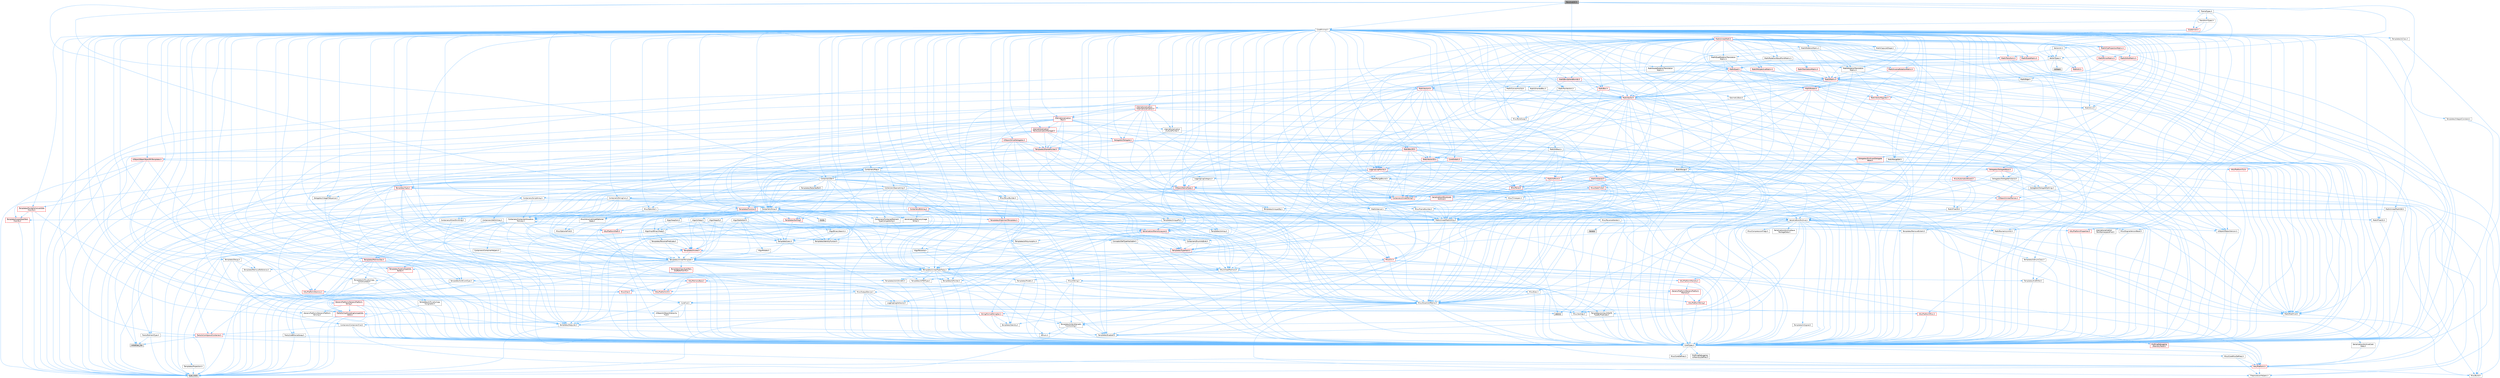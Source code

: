 digraph "RevolveUtil.h"
{
 // INTERACTIVE_SVG=YES
 // LATEX_PDF_SIZE
  bgcolor="transparent";
  edge [fontname=Helvetica,fontsize=10,labelfontname=Helvetica,labelfontsize=10];
  node [fontname=Helvetica,fontsize=10,shape=box,height=0.2,width=0.4];
  Node1 [id="Node000001",label="RevolveUtil.h",height=0.2,width=0.4,color="gray40", fillcolor="grey60", style="filled", fontcolor="black",tooltip=" "];
  Node1 -> Node2 [id="edge1_Node000001_Node000002",color="steelblue1",style="solid",tooltip=" "];
  Node2 [id="Node000002",label="Containers/Array.h",height=0.2,width=0.4,color="grey40", fillcolor="white", style="filled",URL="$df/dd0/Array_8h.html",tooltip=" "];
  Node2 -> Node3 [id="edge2_Node000002_Node000003",color="steelblue1",style="solid",tooltip=" "];
  Node3 [id="Node000003",label="CoreTypes.h",height=0.2,width=0.4,color="grey40", fillcolor="white", style="filled",URL="$dc/dec/CoreTypes_8h.html",tooltip=" "];
  Node3 -> Node4 [id="edge3_Node000003_Node000004",color="steelblue1",style="solid",tooltip=" "];
  Node4 [id="Node000004",label="HAL/Platform.h",height=0.2,width=0.4,color="red", fillcolor="#FFF0F0", style="filled",URL="$d9/dd0/Platform_8h.html",tooltip=" "];
  Node4 -> Node5 [id="edge4_Node000004_Node000005",color="steelblue1",style="solid",tooltip=" "];
  Node5 [id="Node000005",label="Misc/Build.h",height=0.2,width=0.4,color="grey40", fillcolor="white", style="filled",URL="$d3/dbb/Build_8h.html",tooltip=" "];
  Node4 -> Node7 [id="edge5_Node000004_Node000007",color="steelblue1",style="solid",tooltip=" "];
  Node7 [id="Node000007",label="type_traits",height=0.2,width=0.4,color="grey60", fillcolor="#E0E0E0", style="filled",tooltip=" "];
  Node4 -> Node8 [id="edge6_Node000004_Node000008",color="steelblue1",style="solid",tooltip=" "];
  Node8 [id="Node000008",label="PreprocessorHelpers.h",height=0.2,width=0.4,color="grey40", fillcolor="white", style="filled",URL="$db/ddb/PreprocessorHelpers_8h.html",tooltip=" "];
  Node3 -> Node14 [id="edge7_Node000003_Node000014",color="steelblue1",style="solid",tooltip=" "];
  Node14 [id="Node000014",label="ProfilingDebugging\l/UMemoryDefines.h",height=0.2,width=0.4,color="grey40", fillcolor="white", style="filled",URL="$d2/da2/UMemoryDefines_8h.html",tooltip=" "];
  Node3 -> Node15 [id="edge8_Node000003_Node000015",color="steelblue1",style="solid",tooltip=" "];
  Node15 [id="Node000015",label="Misc/CoreMiscDefines.h",height=0.2,width=0.4,color="grey40", fillcolor="white", style="filled",URL="$da/d38/CoreMiscDefines_8h.html",tooltip=" "];
  Node15 -> Node4 [id="edge9_Node000015_Node000004",color="steelblue1",style="solid",tooltip=" "];
  Node15 -> Node8 [id="edge10_Node000015_Node000008",color="steelblue1",style="solid",tooltip=" "];
  Node3 -> Node16 [id="edge11_Node000003_Node000016",color="steelblue1",style="solid",tooltip=" "];
  Node16 [id="Node000016",label="Misc/CoreDefines.h",height=0.2,width=0.4,color="grey40", fillcolor="white", style="filled",URL="$d3/dd2/CoreDefines_8h.html",tooltip=" "];
  Node2 -> Node17 [id="edge12_Node000002_Node000017",color="steelblue1",style="solid",tooltip=" "];
  Node17 [id="Node000017",label="Misc/AssertionMacros.h",height=0.2,width=0.4,color="grey40", fillcolor="white", style="filled",URL="$d0/dfa/AssertionMacros_8h.html",tooltip=" "];
  Node17 -> Node3 [id="edge13_Node000017_Node000003",color="steelblue1",style="solid",tooltip=" "];
  Node17 -> Node4 [id="edge14_Node000017_Node000004",color="steelblue1",style="solid",tooltip=" "];
  Node17 -> Node18 [id="edge15_Node000017_Node000018",color="steelblue1",style="solid",tooltip=" "];
  Node18 [id="Node000018",label="HAL/PlatformMisc.h",height=0.2,width=0.4,color="red", fillcolor="#FFF0F0", style="filled",URL="$d0/df5/PlatformMisc_8h.html",tooltip=" "];
  Node18 -> Node3 [id="edge16_Node000018_Node000003",color="steelblue1",style="solid",tooltip=" "];
  Node17 -> Node8 [id="edge17_Node000017_Node000008",color="steelblue1",style="solid",tooltip=" "];
  Node17 -> Node54 [id="edge18_Node000017_Node000054",color="steelblue1",style="solid",tooltip=" "];
  Node54 [id="Node000054",label="Templates/EnableIf.h",height=0.2,width=0.4,color="grey40", fillcolor="white", style="filled",URL="$d7/d60/EnableIf_8h.html",tooltip=" "];
  Node54 -> Node3 [id="edge19_Node000054_Node000003",color="steelblue1",style="solid",tooltip=" "];
  Node17 -> Node55 [id="edge20_Node000017_Node000055",color="steelblue1",style="solid",tooltip=" "];
  Node55 [id="Node000055",label="Templates/IsArrayOrRefOf\lTypeByPredicate.h",height=0.2,width=0.4,color="grey40", fillcolor="white", style="filled",URL="$d6/da1/IsArrayOrRefOfTypeByPredicate_8h.html",tooltip=" "];
  Node55 -> Node3 [id="edge21_Node000055_Node000003",color="steelblue1",style="solid",tooltip=" "];
  Node17 -> Node56 [id="edge22_Node000017_Node000056",color="steelblue1",style="solid",tooltip=" "];
  Node56 [id="Node000056",label="Templates/IsValidVariadic\lFunctionArg.h",height=0.2,width=0.4,color="grey40", fillcolor="white", style="filled",URL="$d0/dc8/IsValidVariadicFunctionArg_8h.html",tooltip=" "];
  Node56 -> Node3 [id="edge23_Node000056_Node000003",color="steelblue1",style="solid",tooltip=" "];
  Node56 -> Node57 [id="edge24_Node000056_Node000057",color="steelblue1",style="solid",tooltip=" "];
  Node57 [id="Node000057",label="IsEnum.h",height=0.2,width=0.4,color="grey40", fillcolor="white", style="filled",URL="$d4/de5/IsEnum_8h.html",tooltip=" "];
  Node56 -> Node7 [id="edge25_Node000056_Node000007",color="steelblue1",style="solid",tooltip=" "];
  Node17 -> Node58 [id="edge26_Node000017_Node000058",color="steelblue1",style="solid",tooltip=" "];
  Node58 [id="Node000058",label="Traits/IsCharEncodingCompatible\lWith.h",height=0.2,width=0.4,color="red", fillcolor="#FFF0F0", style="filled",URL="$df/dd1/IsCharEncodingCompatibleWith_8h.html",tooltip=" "];
  Node58 -> Node7 [id="edge27_Node000058_Node000007",color="steelblue1",style="solid",tooltip=" "];
  Node17 -> Node60 [id="edge28_Node000017_Node000060",color="steelblue1",style="solid",tooltip=" "];
  Node60 [id="Node000060",label="Misc/VarArgs.h",height=0.2,width=0.4,color="grey40", fillcolor="white", style="filled",URL="$d5/d6f/VarArgs_8h.html",tooltip=" "];
  Node60 -> Node3 [id="edge29_Node000060_Node000003",color="steelblue1",style="solid",tooltip=" "];
  Node17 -> Node61 [id="edge30_Node000017_Node000061",color="steelblue1",style="solid",tooltip=" "];
  Node61 [id="Node000061",label="String/FormatStringSan.h",height=0.2,width=0.4,color="red", fillcolor="#FFF0F0", style="filled",URL="$d3/d8b/FormatStringSan_8h.html",tooltip=" "];
  Node61 -> Node7 [id="edge31_Node000061_Node000007",color="steelblue1",style="solid",tooltip=" "];
  Node61 -> Node3 [id="edge32_Node000061_Node000003",color="steelblue1",style="solid",tooltip=" "];
  Node61 -> Node62 [id="edge33_Node000061_Node000062",color="steelblue1",style="solid",tooltip=" "];
  Node62 [id="Node000062",label="Templates/Requires.h",height=0.2,width=0.4,color="grey40", fillcolor="white", style="filled",URL="$dc/d96/Requires_8h.html",tooltip=" "];
  Node62 -> Node54 [id="edge34_Node000062_Node000054",color="steelblue1",style="solid",tooltip=" "];
  Node62 -> Node7 [id="edge35_Node000062_Node000007",color="steelblue1",style="solid",tooltip=" "];
  Node61 -> Node63 [id="edge36_Node000061_Node000063",color="steelblue1",style="solid",tooltip=" "];
  Node63 [id="Node000063",label="Templates/Identity.h",height=0.2,width=0.4,color="grey40", fillcolor="white", style="filled",URL="$d0/dd5/Identity_8h.html",tooltip=" "];
  Node61 -> Node56 [id="edge37_Node000061_Node000056",color="steelblue1",style="solid",tooltip=" "];
  Node61 -> Node26 [id="edge38_Node000061_Node000026",color="steelblue1",style="solid",tooltip=" "];
  Node26 [id="Node000026",label="Containers/ContainersFwd.h",height=0.2,width=0.4,color="grey40", fillcolor="white", style="filled",URL="$d4/d0a/ContainersFwd_8h.html",tooltip=" "];
  Node26 -> Node4 [id="edge39_Node000026_Node000004",color="steelblue1",style="solid",tooltip=" "];
  Node26 -> Node3 [id="edge40_Node000026_Node000003",color="steelblue1",style="solid",tooltip=" "];
  Node26 -> Node23 [id="edge41_Node000026_Node000023",color="steelblue1",style="solid",tooltip=" "];
  Node23 [id="Node000023",label="Traits/IsContiguousContainer.h",height=0.2,width=0.4,color="red", fillcolor="#FFF0F0", style="filled",URL="$d5/d3c/IsContiguousContainer_8h.html",tooltip=" "];
  Node23 -> Node3 [id="edge42_Node000023_Node000003",color="steelblue1",style="solid",tooltip=" "];
  Node23 -> Node22 [id="edge43_Node000023_Node000022",color="steelblue1",style="solid",tooltip=" "];
  Node22 [id="Node000022",label="initializer_list",height=0.2,width=0.4,color="grey60", fillcolor="#E0E0E0", style="filled",tooltip=" "];
  Node17 -> Node67 [id="edge44_Node000017_Node000067",color="steelblue1",style="solid",tooltip=" "];
  Node67 [id="Node000067",label="atomic",height=0.2,width=0.4,color="grey60", fillcolor="#E0E0E0", style="filled",tooltip=" "];
  Node2 -> Node68 [id="edge45_Node000002_Node000068",color="steelblue1",style="solid",tooltip=" "];
  Node68 [id="Node000068",label="Misc/IntrusiveUnsetOptional\lState.h",height=0.2,width=0.4,color="grey40", fillcolor="white", style="filled",URL="$d2/d0a/IntrusiveUnsetOptionalState_8h.html",tooltip=" "];
  Node68 -> Node69 [id="edge46_Node000068_Node000069",color="steelblue1",style="solid",tooltip=" "];
  Node69 [id="Node000069",label="Misc/OptionalFwd.h",height=0.2,width=0.4,color="grey40", fillcolor="white", style="filled",URL="$dc/d50/OptionalFwd_8h.html",tooltip=" "];
  Node2 -> Node70 [id="edge47_Node000002_Node000070",color="steelblue1",style="solid",tooltip=" "];
  Node70 [id="Node000070",label="Misc/ReverseIterate.h",height=0.2,width=0.4,color="grey40", fillcolor="white", style="filled",URL="$db/de3/ReverseIterate_8h.html",tooltip=" "];
  Node70 -> Node4 [id="edge48_Node000070_Node000004",color="steelblue1",style="solid",tooltip=" "];
  Node70 -> Node71 [id="edge49_Node000070_Node000071",color="steelblue1",style="solid",tooltip=" "];
  Node71 [id="Node000071",label="iterator",height=0.2,width=0.4,color="grey60", fillcolor="#E0E0E0", style="filled",tooltip=" "];
  Node2 -> Node72 [id="edge50_Node000002_Node000072",color="steelblue1",style="solid",tooltip=" "];
  Node72 [id="Node000072",label="HAL/UnrealMemory.h",height=0.2,width=0.4,color="grey40", fillcolor="white", style="filled",URL="$d9/d96/UnrealMemory_8h.html",tooltip=" "];
  Node72 -> Node3 [id="edge51_Node000072_Node000003",color="steelblue1",style="solid",tooltip=" "];
  Node72 -> Node73 [id="edge52_Node000072_Node000073",color="steelblue1",style="solid",tooltip=" "];
  Node73 [id="Node000073",label="GenericPlatform/GenericPlatform\lMemory.h",height=0.2,width=0.4,color="red", fillcolor="#FFF0F0", style="filled",URL="$dd/d22/GenericPlatformMemory_8h.html",tooltip=" "];
  Node73 -> Node25 [id="edge53_Node000073_Node000025",color="steelblue1",style="solid",tooltip=" "];
  Node25 [id="Node000025",label="CoreFwd.h",height=0.2,width=0.4,color="grey40", fillcolor="white", style="filled",URL="$d1/d1e/CoreFwd_8h.html",tooltip=" "];
  Node25 -> Node3 [id="edge54_Node000025_Node000003",color="steelblue1",style="solid",tooltip=" "];
  Node25 -> Node26 [id="edge55_Node000025_Node000026",color="steelblue1",style="solid",tooltip=" "];
  Node25 -> Node27 [id="edge56_Node000025_Node000027",color="steelblue1",style="solid",tooltip=" "];
  Node27 [id="Node000027",label="Math/MathFwd.h",height=0.2,width=0.4,color="grey40", fillcolor="white", style="filled",URL="$d2/d10/MathFwd_8h.html",tooltip=" "];
  Node27 -> Node4 [id="edge57_Node000027_Node000004",color="steelblue1",style="solid",tooltip=" "];
  Node25 -> Node28 [id="edge58_Node000025_Node000028",color="steelblue1",style="solid",tooltip=" "];
  Node28 [id="Node000028",label="UObject/UObjectHierarchy\lFwd.h",height=0.2,width=0.4,color="grey40", fillcolor="white", style="filled",URL="$d3/d13/UObjectHierarchyFwd_8h.html",tooltip=" "];
  Node73 -> Node3 [id="edge59_Node000073_Node000003",color="steelblue1",style="solid",tooltip=" "];
  Node73 -> Node74 [id="edge60_Node000073_Node000074",color="steelblue1",style="solid",tooltip=" "];
  Node74 [id="Node000074",label="HAL/PlatformString.h",height=0.2,width=0.4,color="red", fillcolor="#FFF0F0", style="filled",URL="$db/db5/PlatformString_8h.html",tooltip=" "];
  Node74 -> Node3 [id="edge61_Node000074_Node000003",color="steelblue1",style="solid",tooltip=" "];
  Node72 -> Node76 [id="edge62_Node000072_Node000076",color="steelblue1",style="solid",tooltip=" "];
  Node76 [id="Node000076",label="HAL/MemoryBase.h",height=0.2,width=0.4,color="red", fillcolor="#FFF0F0", style="filled",URL="$d6/d9f/MemoryBase_8h.html",tooltip=" "];
  Node76 -> Node3 [id="edge63_Node000076_Node000003",color="steelblue1",style="solid",tooltip=" "];
  Node76 -> Node47 [id="edge64_Node000076_Node000047",color="steelblue1",style="solid",tooltip=" "];
  Node47 [id="Node000047",label="HAL/PlatformAtomics.h",height=0.2,width=0.4,color="red", fillcolor="#FFF0F0", style="filled",URL="$d3/d36/PlatformAtomics_8h.html",tooltip=" "];
  Node47 -> Node3 [id="edge65_Node000047_Node000003",color="steelblue1",style="solid",tooltip=" "];
  Node76 -> Node30 [id="edge66_Node000076_Node000030",color="steelblue1",style="solid",tooltip=" "];
  Node30 [id="Node000030",label="HAL/PlatformCrt.h",height=0.2,width=0.4,color="red", fillcolor="#FFF0F0", style="filled",URL="$d8/d75/PlatformCrt_8h.html",tooltip=" "];
  Node76 -> Node77 [id="edge67_Node000076_Node000077",color="steelblue1",style="solid",tooltip=" "];
  Node77 [id="Node000077",label="Misc/Exec.h",height=0.2,width=0.4,color="grey40", fillcolor="white", style="filled",URL="$de/ddb/Exec_8h.html",tooltip=" "];
  Node77 -> Node3 [id="edge68_Node000077_Node000003",color="steelblue1",style="solid",tooltip=" "];
  Node77 -> Node17 [id="edge69_Node000077_Node000017",color="steelblue1",style="solid",tooltip=" "];
  Node76 -> Node78 [id="edge70_Node000076_Node000078",color="steelblue1",style="solid",tooltip=" "];
  Node78 [id="Node000078",label="Misc/OutputDevice.h",height=0.2,width=0.4,color="grey40", fillcolor="white", style="filled",URL="$d7/d32/OutputDevice_8h.html",tooltip=" "];
  Node78 -> Node25 [id="edge71_Node000078_Node000025",color="steelblue1",style="solid",tooltip=" "];
  Node78 -> Node3 [id="edge72_Node000078_Node000003",color="steelblue1",style="solid",tooltip=" "];
  Node78 -> Node79 [id="edge73_Node000078_Node000079",color="steelblue1",style="solid",tooltip=" "];
  Node79 [id="Node000079",label="Logging/LogVerbosity.h",height=0.2,width=0.4,color="grey40", fillcolor="white", style="filled",URL="$d2/d8f/LogVerbosity_8h.html",tooltip=" "];
  Node79 -> Node3 [id="edge74_Node000079_Node000003",color="steelblue1",style="solid",tooltip=" "];
  Node78 -> Node60 [id="edge75_Node000078_Node000060",color="steelblue1",style="solid",tooltip=" "];
  Node78 -> Node55 [id="edge76_Node000078_Node000055",color="steelblue1",style="solid",tooltip=" "];
  Node78 -> Node56 [id="edge77_Node000078_Node000056",color="steelblue1",style="solid",tooltip=" "];
  Node78 -> Node58 [id="edge78_Node000078_Node000058",color="steelblue1",style="solid",tooltip=" "];
  Node72 -> Node89 [id="edge79_Node000072_Node000089",color="steelblue1",style="solid",tooltip=" "];
  Node89 [id="Node000089",label="HAL/PlatformMemory.h",height=0.2,width=0.4,color="red", fillcolor="#FFF0F0", style="filled",URL="$de/d68/PlatformMemory_8h.html",tooltip=" "];
  Node89 -> Node3 [id="edge80_Node000089_Node000003",color="steelblue1",style="solid",tooltip=" "];
  Node89 -> Node73 [id="edge81_Node000089_Node000073",color="steelblue1",style="solid",tooltip=" "];
  Node72 -> Node91 [id="edge82_Node000072_Node000091",color="steelblue1",style="solid",tooltip=" "];
  Node91 [id="Node000091",label="ProfilingDebugging\l/MemoryTrace.h",height=0.2,width=0.4,color="red", fillcolor="#FFF0F0", style="filled",URL="$da/dd7/MemoryTrace_8h.html",tooltip=" "];
  Node91 -> Node4 [id="edge83_Node000091_Node000004",color="steelblue1",style="solid",tooltip=" "];
  Node72 -> Node92 [id="edge84_Node000072_Node000092",color="steelblue1",style="solid",tooltip=" "];
  Node92 [id="Node000092",label="Templates/IsPointer.h",height=0.2,width=0.4,color="grey40", fillcolor="white", style="filled",URL="$d7/d05/IsPointer_8h.html",tooltip=" "];
  Node92 -> Node3 [id="edge85_Node000092_Node000003",color="steelblue1",style="solid",tooltip=" "];
  Node2 -> Node93 [id="edge86_Node000002_Node000093",color="steelblue1",style="solid",tooltip=" "];
  Node93 [id="Node000093",label="Templates/UnrealTypeTraits.h",height=0.2,width=0.4,color="grey40", fillcolor="white", style="filled",URL="$d2/d2d/UnrealTypeTraits_8h.html",tooltip=" "];
  Node93 -> Node3 [id="edge87_Node000093_Node000003",color="steelblue1",style="solid",tooltip=" "];
  Node93 -> Node92 [id="edge88_Node000093_Node000092",color="steelblue1",style="solid",tooltip=" "];
  Node93 -> Node17 [id="edge89_Node000093_Node000017",color="steelblue1",style="solid",tooltip=" "];
  Node93 -> Node85 [id="edge90_Node000093_Node000085",color="steelblue1",style="solid",tooltip=" "];
  Node85 [id="Node000085",label="Templates/AndOrNot.h",height=0.2,width=0.4,color="grey40", fillcolor="white", style="filled",URL="$db/d0a/AndOrNot_8h.html",tooltip=" "];
  Node85 -> Node3 [id="edge91_Node000085_Node000003",color="steelblue1",style="solid",tooltip=" "];
  Node93 -> Node54 [id="edge92_Node000093_Node000054",color="steelblue1",style="solid",tooltip=" "];
  Node93 -> Node94 [id="edge93_Node000093_Node000094",color="steelblue1",style="solid",tooltip=" "];
  Node94 [id="Node000094",label="Templates/IsArithmetic.h",height=0.2,width=0.4,color="grey40", fillcolor="white", style="filled",URL="$d2/d5d/IsArithmetic_8h.html",tooltip=" "];
  Node94 -> Node3 [id="edge94_Node000094_Node000003",color="steelblue1",style="solid",tooltip=" "];
  Node93 -> Node57 [id="edge95_Node000093_Node000057",color="steelblue1",style="solid",tooltip=" "];
  Node93 -> Node95 [id="edge96_Node000093_Node000095",color="steelblue1",style="solid",tooltip=" "];
  Node95 [id="Node000095",label="Templates/Models.h",height=0.2,width=0.4,color="grey40", fillcolor="white", style="filled",URL="$d3/d0c/Models_8h.html",tooltip=" "];
  Node95 -> Node63 [id="edge97_Node000095_Node000063",color="steelblue1",style="solid",tooltip=" "];
  Node93 -> Node96 [id="edge98_Node000093_Node000096",color="steelblue1",style="solid",tooltip=" "];
  Node96 [id="Node000096",label="Templates/IsPODType.h",height=0.2,width=0.4,color="grey40", fillcolor="white", style="filled",URL="$d7/db1/IsPODType_8h.html",tooltip=" "];
  Node96 -> Node3 [id="edge99_Node000096_Node000003",color="steelblue1",style="solid",tooltip=" "];
  Node93 -> Node97 [id="edge100_Node000093_Node000097",color="steelblue1",style="solid",tooltip=" "];
  Node97 [id="Node000097",label="Templates/IsUECoreType.h",height=0.2,width=0.4,color="grey40", fillcolor="white", style="filled",URL="$d1/db8/IsUECoreType_8h.html",tooltip=" "];
  Node97 -> Node3 [id="edge101_Node000097_Node000003",color="steelblue1",style="solid",tooltip=" "];
  Node97 -> Node7 [id="edge102_Node000097_Node000007",color="steelblue1",style="solid",tooltip=" "];
  Node93 -> Node86 [id="edge103_Node000093_Node000086",color="steelblue1",style="solid",tooltip=" "];
  Node86 [id="Node000086",label="Templates/IsTriviallyCopy\lConstructible.h",height=0.2,width=0.4,color="grey40", fillcolor="white", style="filled",URL="$d3/d78/IsTriviallyCopyConstructible_8h.html",tooltip=" "];
  Node86 -> Node3 [id="edge104_Node000086_Node000003",color="steelblue1",style="solid",tooltip=" "];
  Node86 -> Node7 [id="edge105_Node000086_Node000007",color="steelblue1",style="solid",tooltip=" "];
  Node2 -> Node98 [id="edge106_Node000002_Node000098",color="steelblue1",style="solid",tooltip=" "];
  Node98 [id="Node000098",label="Templates/UnrealTemplate.h",height=0.2,width=0.4,color="grey40", fillcolor="white", style="filled",URL="$d4/d24/UnrealTemplate_8h.html",tooltip=" "];
  Node98 -> Node3 [id="edge107_Node000098_Node000003",color="steelblue1",style="solid",tooltip=" "];
  Node98 -> Node92 [id="edge108_Node000098_Node000092",color="steelblue1",style="solid",tooltip=" "];
  Node98 -> Node72 [id="edge109_Node000098_Node000072",color="steelblue1",style="solid",tooltip=" "];
  Node98 -> Node99 [id="edge110_Node000098_Node000099",color="steelblue1",style="solid",tooltip=" "];
  Node99 [id="Node000099",label="Templates/CopyQualifiers\lAndRefsFromTo.h",height=0.2,width=0.4,color="red", fillcolor="#FFF0F0", style="filled",URL="$d3/db3/CopyQualifiersAndRefsFromTo_8h.html",tooltip=" "];
  Node98 -> Node93 [id="edge111_Node000098_Node000093",color="steelblue1",style="solid",tooltip=" "];
  Node98 -> Node101 [id="edge112_Node000098_Node000101",color="steelblue1",style="solid",tooltip=" "];
  Node101 [id="Node000101",label="Templates/RemoveReference.h",height=0.2,width=0.4,color="grey40", fillcolor="white", style="filled",URL="$da/dbe/RemoveReference_8h.html",tooltip=" "];
  Node101 -> Node3 [id="edge113_Node000101_Node000003",color="steelblue1",style="solid",tooltip=" "];
  Node98 -> Node62 [id="edge114_Node000098_Node000062",color="steelblue1",style="solid",tooltip=" "];
  Node98 -> Node102 [id="edge115_Node000098_Node000102",color="steelblue1",style="solid",tooltip=" "];
  Node102 [id="Node000102",label="Templates/TypeCompatible\lBytes.h",height=0.2,width=0.4,color="red", fillcolor="#FFF0F0", style="filled",URL="$df/d0a/TypeCompatibleBytes_8h.html",tooltip=" "];
  Node102 -> Node3 [id="edge116_Node000102_Node000003",color="steelblue1",style="solid",tooltip=" "];
  Node102 -> Node7 [id="edge117_Node000102_Node000007",color="steelblue1",style="solid",tooltip=" "];
  Node98 -> Node63 [id="edge118_Node000098_Node000063",color="steelblue1",style="solid",tooltip=" "];
  Node98 -> Node23 [id="edge119_Node000098_Node000023",color="steelblue1",style="solid",tooltip=" "];
  Node98 -> Node103 [id="edge120_Node000098_Node000103",color="steelblue1",style="solid",tooltip=" "];
  Node103 [id="Node000103",label="Traits/UseBitwiseSwap.h",height=0.2,width=0.4,color="grey40", fillcolor="white", style="filled",URL="$db/df3/UseBitwiseSwap_8h.html",tooltip=" "];
  Node103 -> Node3 [id="edge121_Node000103_Node000003",color="steelblue1",style="solid",tooltip=" "];
  Node103 -> Node7 [id="edge122_Node000103_Node000007",color="steelblue1",style="solid",tooltip=" "];
  Node98 -> Node7 [id="edge123_Node000098_Node000007",color="steelblue1",style="solid",tooltip=" "];
  Node2 -> Node104 [id="edge124_Node000002_Node000104",color="steelblue1",style="solid",tooltip=" "];
  Node104 [id="Node000104",label="Containers/AllowShrinking.h",height=0.2,width=0.4,color="grey40", fillcolor="white", style="filled",URL="$d7/d1a/AllowShrinking_8h.html",tooltip=" "];
  Node104 -> Node3 [id="edge125_Node000104_Node000003",color="steelblue1",style="solid",tooltip=" "];
  Node2 -> Node105 [id="edge126_Node000002_Node000105",color="steelblue1",style="solid",tooltip=" "];
  Node105 [id="Node000105",label="Containers/ContainerAllocation\lPolicies.h",height=0.2,width=0.4,color="grey40", fillcolor="white", style="filled",URL="$d7/dff/ContainerAllocationPolicies_8h.html",tooltip=" "];
  Node105 -> Node3 [id="edge127_Node000105_Node000003",color="steelblue1",style="solid",tooltip=" "];
  Node105 -> Node106 [id="edge128_Node000105_Node000106",color="steelblue1",style="solid",tooltip=" "];
  Node106 [id="Node000106",label="Containers/ContainerHelpers.h",height=0.2,width=0.4,color="grey40", fillcolor="white", style="filled",URL="$d7/d33/ContainerHelpers_8h.html",tooltip=" "];
  Node106 -> Node3 [id="edge129_Node000106_Node000003",color="steelblue1",style="solid",tooltip=" "];
  Node105 -> Node105 [id="edge130_Node000105_Node000105",color="steelblue1",style="solid",tooltip=" "];
  Node105 -> Node107 [id="edge131_Node000105_Node000107",color="steelblue1",style="solid",tooltip=" "];
  Node107 [id="Node000107",label="HAL/PlatformMath.h",height=0.2,width=0.4,color="red", fillcolor="#FFF0F0", style="filled",URL="$dc/d53/PlatformMath_8h.html",tooltip=" "];
  Node107 -> Node3 [id="edge132_Node000107_Node000003",color="steelblue1",style="solid",tooltip=" "];
  Node105 -> Node72 [id="edge133_Node000105_Node000072",color="steelblue1",style="solid",tooltip=" "];
  Node105 -> Node40 [id="edge134_Node000105_Node000040",color="steelblue1",style="solid",tooltip=" "];
  Node40 [id="Node000040",label="Math/NumericLimits.h",height=0.2,width=0.4,color="grey40", fillcolor="white", style="filled",URL="$df/d1b/NumericLimits_8h.html",tooltip=" "];
  Node40 -> Node3 [id="edge135_Node000040_Node000003",color="steelblue1",style="solid",tooltip=" "];
  Node105 -> Node17 [id="edge136_Node000105_Node000017",color="steelblue1",style="solid",tooltip=" "];
  Node105 -> Node115 [id="edge137_Node000105_Node000115",color="steelblue1",style="solid",tooltip=" "];
  Node115 [id="Node000115",label="Templates/IsPolymorphic.h",height=0.2,width=0.4,color="grey40", fillcolor="white", style="filled",URL="$dc/d20/IsPolymorphic_8h.html",tooltip=" "];
  Node105 -> Node116 [id="edge138_Node000105_Node000116",color="steelblue1",style="solid",tooltip=" "];
  Node116 [id="Node000116",label="Templates/MemoryOps.h",height=0.2,width=0.4,color="red", fillcolor="#FFF0F0", style="filled",URL="$db/dea/MemoryOps_8h.html",tooltip=" "];
  Node116 -> Node3 [id="edge139_Node000116_Node000003",color="steelblue1",style="solid",tooltip=" "];
  Node116 -> Node72 [id="edge140_Node000116_Node000072",color="steelblue1",style="solid",tooltip=" "];
  Node116 -> Node87 [id="edge141_Node000116_Node000087",color="steelblue1",style="solid",tooltip=" "];
  Node87 [id="Node000087",label="Templates/IsTriviallyCopy\lAssignable.h",height=0.2,width=0.4,color="grey40", fillcolor="white", style="filled",URL="$d2/df2/IsTriviallyCopyAssignable_8h.html",tooltip=" "];
  Node87 -> Node3 [id="edge142_Node000087_Node000003",color="steelblue1",style="solid",tooltip=" "];
  Node87 -> Node7 [id="edge143_Node000087_Node000007",color="steelblue1",style="solid",tooltip=" "];
  Node116 -> Node86 [id="edge144_Node000116_Node000086",color="steelblue1",style="solid",tooltip=" "];
  Node116 -> Node62 [id="edge145_Node000116_Node000062",color="steelblue1",style="solid",tooltip=" "];
  Node116 -> Node93 [id="edge146_Node000116_Node000093",color="steelblue1",style="solid",tooltip=" "];
  Node116 -> Node103 [id="edge147_Node000116_Node000103",color="steelblue1",style="solid",tooltip=" "];
  Node116 -> Node7 [id="edge148_Node000116_Node000007",color="steelblue1",style="solid",tooltip=" "];
  Node105 -> Node102 [id="edge149_Node000105_Node000102",color="steelblue1",style="solid",tooltip=" "];
  Node105 -> Node7 [id="edge150_Node000105_Node000007",color="steelblue1",style="solid",tooltip=" "];
  Node2 -> Node117 [id="edge151_Node000002_Node000117",color="steelblue1",style="solid",tooltip=" "];
  Node117 [id="Node000117",label="Containers/ContainerElement\lTypeCompatibility.h",height=0.2,width=0.4,color="grey40", fillcolor="white", style="filled",URL="$df/ddf/ContainerElementTypeCompatibility_8h.html",tooltip=" "];
  Node117 -> Node3 [id="edge152_Node000117_Node000003",color="steelblue1",style="solid",tooltip=" "];
  Node117 -> Node93 [id="edge153_Node000117_Node000093",color="steelblue1",style="solid",tooltip=" "];
  Node2 -> Node118 [id="edge154_Node000002_Node000118",color="steelblue1",style="solid",tooltip=" "];
  Node118 [id="Node000118",label="Serialization/Archive.h",height=0.2,width=0.4,color="grey40", fillcolor="white", style="filled",URL="$d7/d3b/Archive_8h.html",tooltip=" "];
  Node118 -> Node25 [id="edge155_Node000118_Node000025",color="steelblue1",style="solid",tooltip=" "];
  Node118 -> Node3 [id="edge156_Node000118_Node000003",color="steelblue1",style="solid",tooltip=" "];
  Node118 -> Node119 [id="edge157_Node000118_Node000119",color="steelblue1",style="solid",tooltip=" "];
  Node119 [id="Node000119",label="HAL/PlatformProperties.h",height=0.2,width=0.4,color="red", fillcolor="#FFF0F0", style="filled",URL="$d9/db0/PlatformProperties_8h.html",tooltip=" "];
  Node119 -> Node3 [id="edge158_Node000119_Node000003",color="steelblue1",style="solid",tooltip=" "];
  Node118 -> Node122 [id="edge159_Node000118_Node000122",color="steelblue1",style="solid",tooltip=" "];
  Node122 [id="Node000122",label="Internationalization\l/TextNamespaceFwd.h",height=0.2,width=0.4,color="grey40", fillcolor="white", style="filled",URL="$d8/d97/TextNamespaceFwd_8h.html",tooltip=" "];
  Node122 -> Node3 [id="edge160_Node000122_Node000003",color="steelblue1",style="solid",tooltip=" "];
  Node118 -> Node27 [id="edge161_Node000118_Node000027",color="steelblue1",style="solid",tooltip=" "];
  Node118 -> Node17 [id="edge162_Node000118_Node000017",color="steelblue1",style="solid",tooltip=" "];
  Node118 -> Node5 [id="edge163_Node000118_Node000005",color="steelblue1",style="solid",tooltip=" "];
  Node118 -> Node41 [id="edge164_Node000118_Node000041",color="steelblue1",style="solid",tooltip=" "];
  Node41 [id="Node000041",label="Misc/CompressionFlags.h",height=0.2,width=0.4,color="grey40", fillcolor="white", style="filled",URL="$d9/d76/CompressionFlags_8h.html",tooltip=" "];
  Node118 -> Node123 [id="edge165_Node000118_Node000123",color="steelblue1",style="solid",tooltip=" "];
  Node123 [id="Node000123",label="Misc/EngineVersionBase.h",height=0.2,width=0.4,color="grey40", fillcolor="white", style="filled",URL="$d5/d2b/EngineVersionBase_8h.html",tooltip=" "];
  Node123 -> Node3 [id="edge166_Node000123_Node000003",color="steelblue1",style="solid",tooltip=" "];
  Node118 -> Node60 [id="edge167_Node000118_Node000060",color="steelblue1",style="solid",tooltip=" "];
  Node118 -> Node124 [id="edge168_Node000118_Node000124",color="steelblue1",style="solid",tooltip=" "];
  Node124 [id="Node000124",label="Serialization/ArchiveCook\lData.h",height=0.2,width=0.4,color="grey40", fillcolor="white", style="filled",URL="$dc/db6/ArchiveCookData_8h.html",tooltip=" "];
  Node124 -> Node4 [id="edge169_Node000124_Node000004",color="steelblue1",style="solid",tooltip=" "];
  Node118 -> Node125 [id="edge170_Node000118_Node000125",color="steelblue1",style="solid",tooltip=" "];
  Node125 [id="Node000125",label="Serialization/ArchiveSave\lPackageData.h",height=0.2,width=0.4,color="grey40", fillcolor="white", style="filled",URL="$d1/d37/ArchiveSavePackageData_8h.html",tooltip=" "];
  Node118 -> Node54 [id="edge171_Node000118_Node000054",color="steelblue1",style="solid",tooltip=" "];
  Node118 -> Node55 [id="edge172_Node000118_Node000055",color="steelblue1",style="solid",tooltip=" "];
  Node118 -> Node126 [id="edge173_Node000118_Node000126",color="steelblue1",style="solid",tooltip=" "];
  Node126 [id="Node000126",label="Templates/IsEnumClass.h",height=0.2,width=0.4,color="grey40", fillcolor="white", style="filled",URL="$d7/d15/IsEnumClass_8h.html",tooltip=" "];
  Node126 -> Node3 [id="edge174_Node000126_Node000003",color="steelblue1",style="solid",tooltip=" "];
  Node126 -> Node85 [id="edge175_Node000126_Node000085",color="steelblue1",style="solid",tooltip=" "];
  Node118 -> Node112 [id="edge176_Node000118_Node000112",color="steelblue1",style="solid",tooltip=" "];
  Node112 [id="Node000112",label="Templates/IsSigned.h",height=0.2,width=0.4,color="grey40", fillcolor="white", style="filled",URL="$d8/dd8/IsSigned_8h.html",tooltip=" "];
  Node112 -> Node3 [id="edge177_Node000112_Node000003",color="steelblue1",style="solid",tooltip=" "];
  Node118 -> Node56 [id="edge178_Node000118_Node000056",color="steelblue1",style="solid",tooltip=" "];
  Node118 -> Node98 [id="edge179_Node000118_Node000098",color="steelblue1",style="solid",tooltip=" "];
  Node118 -> Node58 [id="edge180_Node000118_Node000058",color="steelblue1",style="solid",tooltip=" "];
  Node118 -> Node127 [id="edge181_Node000118_Node000127",color="steelblue1",style="solid",tooltip=" "];
  Node127 [id="Node000127",label="UObject/ObjectVersion.h",height=0.2,width=0.4,color="grey40", fillcolor="white", style="filled",URL="$da/d63/ObjectVersion_8h.html",tooltip=" "];
  Node127 -> Node3 [id="edge182_Node000127_Node000003",color="steelblue1",style="solid",tooltip=" "];
  Node2 -> Node128 [id="edge183_Node000002_Node000128",color="steelblue1",style="solid",tooltip=" "];
  Node128 [id="Node000128",label="Serialization/MemoryImage\lWriter.h",height=0.2,width=0.4,color="grey40", fillcolor="white", style="filled",URL="$d0/d08/MemoryImageWriter_8h.html",tooltip=" "];
  Node128 -> Node3 [id="edge184_Node000128_Node000003",color="steelblue1",style="solid",tooltip=" "];
  Node128 -> Node129 [id="edge185_Node000128_Node000129",color="steelblue1",style="solid",tooltip=" "];
  Node129 [id="Node000129",label="Serialization/MemoryLayout.h",height=0.2,width=0.4,color="red", fillcolor="#FFF0F0", style="filled",URL="$d7/d66/MemoryLayout_8h.html",tooltip=" "];
  Node129 -> Node132 [id="edge186_Node000129_Node000132",color="steelblue1",style="solid",tooltip=" "];
  Node132 [id="Node000132",label="Containers/EnumAsByte.h",height=0.2,width=0.4,color="grey40", fillcolor="white", style="filled",URL="$d6/d9a/EnumAsByte_8h.html",tooltip=" "];
  Node132 -> Node3 [id="edge187_Node000132_Node000003",color="steelblue1",style="solid",tooltip=" "];
  Node132 -> Node96 [id="edge188_Node000132_Node000096",color="steelblue1",style="solid",tooltip=" "];
  Node132 -> Node133 [id="edge189_Node000132_Node000133",color="steelblue1",style="solid",tooltip=" "];
  Node133 [id="Node000133",label="Templates/TypeHash.h",height=0.2,width=0.4,color="red", fillcolor="#FFF0F0", style="filled",URL="$d1/d62/TypeHash_8h.html",tooltip=" "];
  Node133 -> Node3 [id="edge190_Node000133_Node000003",color="steelblue1",style="solid",tooltip=" "];
  Node133 -> Node62 [id="edge191_Node000133_Node000062",color="steelblue1",style="solid",tooltip=" "];
  Node133 -> Node134 [id="edge192_Node000133_Node000134",color="steelblue1",style="solid",tooltip=" "];
  Node134 [id="Node000134",label="Misc/Crc.h",height=0.2,width=0.4,color="red", fillcolor="#FFF0F0", style="filled",URL="$d4/dd2/Crc_8h.html",tooltip=" "];
  Node134 -> Node3 [id="edge193_Node000134_Node000003",color="steelblue1",style="solid",tooltip=" "];
  Node134 -> Node74 [id="edge194_Node000134_Node000074",color="steelblue1",style="solid",tooltip=" "];
  Node134 -> Node17 [id="edge195_Node000134_Node000017",color="steelblue1",style="solid",tooltip=" "];
  Node134 -> Node135 [id="edge196_Node000134_Node000135",color="steelblue1",style="solid",tooltip=" "];
  Node135 [id="Node000135",label="Misc/CString.h",height=0.2,width=0.4,color="grey40", fillcolor="white", style="filled",URL="$d2/d49/CString_8h.html",tooltip=" "];
  Node135 -> Node3 [id="edge197_Node000135_Node000003",color="steelblue1",style="solid",tooltip=" "];
  Node135 -> Node30 [id="edge198_Node000135_Node000030",color="steelblue1",style="solid",tooltip=" "];
  Node135 -> Node74 [id="edge199_Node000135_Node000074",color="steelblue1",style="solid",tooltip=" "];
  Node135 -> Node17 [id="edge200_Node000135_Node000017",color="steelblue1",style="solid",tooltip=" "];
  Node135 -> Node136 [id="edge201_Node000135_Node000136",color="steelblue1",style="solid",tooltip=" "];
  Node136 [id="Node000136",label="Misc/Char.h",height=0.2,width=0.4,color="red", fillcolor="#FFF0F0", style="filled",URL="$d0/d58/Char_8h.html",tooltip=" "];
  Node136 -> Node3 [id="edge202_Node000136_Node000003",color="steelblue1",style="solid",tooltip=" "];
  Node136 -> Node7 [id="edge203_Node000136_Node000007",color="steelblue1",style="solid",tooltip=" "];
  Node135 -> Node60 [id="edge204_Node000135_Node000060",color="steelblue1",style="solid",tooltip=" "];
  Node135 -> Node55 [id="edge205_Node000135_Node000055",color="steelblue1",style="solid",tooltip=" "];
  Node135 -> Node56 [id="edge206_Node000135_Node000056",color="steelblue1",style="solid",tooltip=" "];
  Node135 -> Node58 [id="edge207_Node000135_Node000058",color="steelblue1",style="solid",tooltip=" "];
  Node134 -> Node136 [id="edge208_Node000134_Node000136",color="steelblue1",style="solid",tooltip=" "];
  Node134 -> Node93 [id="edge209_Node000134_Node000093",color="steelblue1",style="solid",tooltip=" "];
  Node133 -> Node7 [id="edge210_Node000133_Node000007",color="steelblue1",style="solid",tooltip=" "];
  Node129 -> Node72 [id="edge211_Node000129_Node000072",color="steelblue1",style="solid",tooltip=" "];
  Node129 -> Node54 [id="edge212_Node000129_Node000054",color="steelblue1",style="solid",tooltip=" "];
  Node129 -> Node115 [id="edge213_Node000129_Node000115",color="steelblue1",style="solid",tooltip=" "];
  Node129 -> Node95 [id="edge214_Node000129_Node000095",color="steelblue1",style="solid",tooltip=" "];
  Node129 -> Node98 [id="edge215_Node000129_Node000098",color="steelblue1",style="solid",tooltip=" "];
  Node2 -> Node142 [id="edge216_Node000002_Node000142",color="steelblue1",style="solid",tooltip=" "];
  Node142 [id="Node000142",label="Algo/Heapify.h",height=0.2,width=0.4,color="grey40", fillcolor="white", style="filled",URL="$d0/d2a/Heapify_8h.html",tooltip=" "];
  Node142 -> Node143 [id="edge217_Node000142_Node000143",color="steelblue1",style="solid",tooltip=" "];
  Node143 [id="Node000143",label="Algo/Impl/BinaryHeap.h",height=0.2,width=0.4,color="grey40", fillcolor="white", style="filled",URL="$d7/da3/Algo_2Impl_2BinaryHeap_8h.html",tooltip=" "];
  Node143 -> Node144 [id="edge218_Node000143_Node000144",color="steelblue1",style="solid",tooltip=" "];
  Node144 [id="Node000144",label="Templates/Invoke.h",height=0.2,width=0.4,color="red", fillcolor="#FFF0F0", style="filled",URL="$d7/deb/Invoke_8h.html",tooltip=" "];
  Node144 -> Node3 [id="edge219_Node000144_Node000003",color="steelblue1",style="solid",tooltip=" "];
  Node144 -> Node98 [id="edge220_Node000144_Node000098",color="steelblue1",style="solid",tooltip=" "];
  Node144 -> Node7 [id="edge221_Node000144_Node000007",color="steelblue1",style="solid",tooltip=" "];
  Node143 -> Node146 [id="edge222_Node000143_Node000146",color="steelblue1",style="solid",tooltip=" "];
  Node146 [id="Node000146",label="Templates/Projection.h",height=0.2,width=0.4,color="grey40", fillcolor="white", style="filled",URL="$d7/df0/Projection_8h.html",tooltip=" "];
  Node146 -> Node7 [id="edge223_Node000146_Node000007",color="steelblue1",style="solid",tooltip=" "];
  Node143 -> Node147 [id="edge224_Node000143_Node000147",color="steelblue1",style="solid",tooltip=" "];
  Node147 [id="Node000147",label="Templates/ReversePredicate.h",height=0.2,width=0.4,color="grey40", fillcolor="white", style="filled",URL="$d8/d28/ReversePredicate_8h.html",tooltip=" "];
  Node147 -> Node144 [id="edge225_Node000147_Node000144",color="steelblue1",style="solid",tooltip=" "];
  Node147 -> Node98 [id="edge226_Node000147_Node000098",color="steelblue1",style="solid",tooltip=" "];
  Node143 -> Node7 [id="edge227_Node000143_Node000007",color="steelblue1",style="solid",tooltip=" "];
  Node142 -> Node148 [id="edge228_Node000142_Node000148",color="steelblue1",style="solid",tooltip=" "];
  Node148 [id="Node000148",label="Templates/IdentityFunctor.h",height=0.2,width=0.4,color="grey40", fillcolor="white", style="filled",URL="$d7/d2e/IdentityFunctor_8h.html",tooltip=" "];
  Node148 -> Node4 [id="edge229_Node000148_Node000004",color="steelblue1",style="solid",tooltip=" "];
  Node142 -> Node144 [id="edge230_Node000142_Node000144",color="steelblue1",style="solid",tooltip=" "];
  Node142 -> Node149 [id="edge231_Node000142_Node000149",color="steelblue1",style="solid",tooltip=" "];
  Node149 [id="Node000149",label="Templates/Less.h",height=0.2,width=0.4,color="grey40", fillcolor="white", style="filled",URL="$de/dc8/Less_8h.html",tooltip=" "];
  Node149 -> Node3 [id="edge232_Node000149_Node000003",color="steelblue1",style="solid",tooltip=" "];
  Node149 -> Node98 [id="edge233_Node000149_Node000098",color="steelblue1",style="solid",tooltip=" "];
  Node142 -> Node98 [id="edge234_Node000142_Node000098",color="steelblue1",style="solid",tooltip=" "];
  Node2 -> Node150 [id="edge235_Node000002_Node000150",color="steelblue1",style="solid",tooltip=" "];
  Node150 [id="Node000150",label="Algo/HeapSort.h",height=0.2,width=0.4,color="grey40", fillcolor="white", style="filled",URL="$d3/d92/HeapSort_8h.html",tooltip=" "];
  Node150 -> Node143 [id="edge236_Node000150_Node000143",color="steelblue1",style="solid",tooltip=" "];
  Node150 -> Node148 [id="edge237_Node000150_Node000148",color="steelblue1",style="solid",tooltip=" "];
  Node150 -> Node149 [id="edge238_Node000150_Node000149",color="steelblue1",style="solid",tooltip=" "];
  Node150 -> Node98 [id="edge239_Node000150_Node000098",color="steelblue1",style="solid",tooltip=" "];
  Node2 -> Node151 [id="edge240_Node000002_Node000151",color="steelblue1",style="solid",tooltip=" "];
  Node151 [id="Node000151",label="Algo/IsHeap.h",height=0.2,width=0.4,color="grey40", fillcolor="white", style="filled",URL="$de/d32/IsHeap_8h.html",tooltip=" "];
  Node151 -> Node143 [id="edge241_Node000151_Node000143",color="steelblue1",style="solid",tooltip=" "];
  Node151 -> Node148 [id="edge242_Node000151_Node000148",color="steelblue1",style="solid",tooltip=" "];
  Node151 -> Node144 [id="edge243_Node000151_Node000144",color="steelblue1",style="solid",tooltip=" "];
  Node151 -> Node149 [id="edge244_Node000151_Node000149",color="steelblue1",style="solid",tooltip=" "];
  Node151 -> Node98 [id="edge245_Node000151_Node000098",color="steelblue1",style="solid",tooltip=" "];
  Node2 -> Node143 [id="edge246_Node000002_Node000143",color="steelblue1",style="solid",tooltip=" "];
  Node2 -> Node152 [id="edge247_Node000002_Node000152",color="steelblue1",style="solid",tooltip=" "];
  Node152 [id="Node000152",label="Algo/StableSort.h",height=0.2,width=0.4,color="grey40", fillcolor="white", style="filled",URL="$d7/d3c/StableSort_8h.html",tooltip=" "];
  Node152 -> Node153 [id="edge248_Node000152_Node000153",color="steelblue1",style="solid",tooltip=" "];
  Node153 [id="Node000153",label="Algo/BinarySearch.h",height=0.2,width=0.4,color="grey40", fillcolor="white", style="filled",URL="$db/db4/BinarySearch_8h.html",tooltip=" "];
  Node153 -> Node148 [id="edge249_Node000153_Node000148",color="steelblue1",style="solid",tooltip=" "];
  Node153 -> Node144 [id="edge250_Node000153_Node000144",color="steelblue1",style="solid",tooltip=" "];
  Node153 -> Node149 [id="edge251_Node000153_Node000149",color="steelblue1",style="solid",tooltip=" "];
  Node152 -> Node154 [id="edge252_Node000152_Node000154",color="steelblue1",style="solid",tooltip=" "];
  Node154 [id="Node000154",label="Algo/Rotate.h",height=0.2,width=0.4,color="grey40", fillcolor="white", style="filled",URL="$dd/da7/Rotate_8h.html",tooltip=" "];
  Node154 -> Node98 [id="edge253_Node000154_Node000098",color="steelblue1",style="solid",tooltip=" "];
  Node152 -> Node148 [id="edge254_Node000152_Node000148",color="steelblue1",style="solid",tooltip=" "];
  Node152 -> Node144 [id="edge255_Node000152_Node000144",color="steelblue1",style="solid",tooltip=" "];
  Node152 -> Node149 [id="edge256_Node000152_Node000149",color="steelblue1",style="solid",tooltip=" "];
  Node152 -> Node98 [id="edge257_Node000152_Node000098",color="steelblue1",style="solid",tooltip=" "];
  Node2 -> Node155 [id="edge258_Node000002_Node000155",color="steelblue1",style="solid",tooltip=" "];
  Node155 [id="Node000155",label="Concepts/GetTypeHashable.h",height=0.2,width=0.4,color="grey40", fillcolor="white", style="filled",URL="$d3/da2/GetTypeHashable_8h.html",tooltip=" "];
  Node155 -> Node3 [id="edge259_Node000155_Node000003",color="steelblue1",style="solid",tooltip=" "];
  Node155 -> Node133 [id="edge260_Node000155_Node000133",color="steelblue1",style="solid",tooltip=" "];
  Node2 -> Node148 [id="edge261_Node000002_Node000148",color="steelblue1",style="solid",tooltip=" "];
  Node2 -> Node144 [id="edge262_Node000002_Node000144",color="steelblue1",style="solid",tooltip=" "];
  Node2 -> Node149 [id="edge263_Node000002_Node000149",color="steelblue1",style="solid",tooltip=" "];
  Node2 -> Node156 [id="edge264_Node000002_Node000156",color="steelblue1",style="solid",tooltip=" "];
  Node156 [id="Node000156",label="Templates/LosesQualifiers\lFromTo.h",height=0.2,width=0.4,color="red", fillcolor="#FFF0F0", style="filled",URL="$d2/db3/LosesQualifiersFromTo_8h.html",tooltip=" "];
  Node156 -> Node7 [id="edge265_Node000156_Node000007",color="steelblue1",style="solid",tooltip=" "];
  Node2 -> Node62 [id="edge266_Node000002_Node000062",color="steelblue1",style="solid",tooltip=" "];
  Node2 -> Node157 [id="edge267_Node000002_Node000157",color="steelblue1",style="solid",tooltip=" "];
  Node157 [id="Node000157",label="Templates/Sorting.h",height=0.2,width=0.4,color="red", fillcolor="#FFF0F0", style="filled",URL="$d3/d9e/Sorting_8h.html",tooltip=" "];
  Node157 -> Node3 [id="edge268_Node000157_Node000003",color="steelblue1",style="solid",tooltip=" "];
  Node157 -> Node153 [id="edge269_Node000157_Node000153",color="steelblue1",style="solid",tooltip=" "];
  Node157 -> Node107 [id="edge270_Node000157_Node000107",color="steelblue1",style="solid",tooltip=" "];
  Node157 -> Node149 [id="edge271_Node000157_Node000149",color="steelblue1",style="solid",tooltip=" "];
  Node2 -> Node161 [id="edge272_Node000002_Node000161",color="steelblue1",style="solid",tooltip=" "];
  Node161 [id="Node000161",label="Templates/AlignmentTemplates.h",height=0.2,width=0.4,color="red", fillcolor="#FFF0F0", style="filled",URL="$dd/d32/AlignmentTemplates_8h.html",tooltip=" "];
  Node161 -> Node3 [id="edge273_Node000161_Node000003",color="steelblue1",style="solid",tooltip=" "];
  Node161 -> Node92 [id="edge274_Node000161_Node000092",color="steelblue1",style="solid",tooltip=" "];
  Node2 -> Node21 [id="edge275_Node000002_Node000021",color="steelblue1",style="solid",tooltip=" "];
  Node21 [id="Node000021",label="Traits/ElementType.h",height=0.2,width=0.4,color="grey40", fillcolor="white", style="filled",URL="$d5/d4f/ElementType_8h.html",tooltip=" "];
  Node21 -> Node4 [id="edge276_Node000021_Node000004",color="steelblue1",style="solid",tooltip=" "];
  Node21 -> Node22 [id="edge277_Node000021_Node000022",color="steelblue1",style="solid",tooltip=" "];
  Node21 -> Node7 [id="edge278_Node000021_Node000007",color="steelblue1",style="solid",tooltip=" "];
  Node2 -> Node113 [id="edge279_Node000002_Node000113",color="steelblue1",style="solid",tooltip=" "];
  Node113 [id="Node000113",label="limits",height=0.2,width=0.4,color="grey60", fillcolor="#E0E0E0", style="filled",tooltip=" "];
  Node2 -> Node7 [id="edge280_Node000002_Node000007",color="steelblue1",style="solid",tooltip=" "];
  Node1 -> Node162 [id="edge281_Node000001_Node000162",color="steelblue1",style="solid",tooltip=" "];
  Node162 [id="Node000162",label="Containers/Set.h",height=0.2,width=0.4,color="grey40", fillcolor="white", style="filled",URL="$d4/d45/Set_8h.html",tooltip=" "];
  Node162 -> Node105 [id="edge282_Node000162_Node000105",color="steelblue1",style="solid",tooltip=" "];
  Node162 -> Node117 [id="edge283_Node000162_Node000117",color="steelblue1",style="solid",tooltip=" "];
  Node162 -> Node163 [id="edge284_Node000162_Node000163",color="steelblue1",style="solid",tooltip=" "];
  Node163 [id="Node000163",label="Containers/SetUtilities.h",height=0.2,width=0.4,color="grey40", fillcolor="white", style="filled",URL="$dc/de5/SetUtilities_8h.html",tooltip=" "];
  Node163 -> Node3 [id="edge285_Node000163_Node000003",color="steelblue1",style="solid",tooltip=" "];
  Node163 -> Node129 [id="edge286_Node000163_Node000129",color="steelblue1",style="solid",tooltip=" "];
  Node163 -> Node116 [id="edge287_Node000163_Node000116",color="steelblue1",style="solid",tooltip=" "];
  Node163 -> Node93 [id="edge288_Node000163_Node000093",color="steelblue1",style="solid",tooltip=" "];
  Node162 -> Node164 [id="edge289_Node000162_Node000164",color="steelblue1",style="solid",tooltip=" "];
  Node164 [id="Node000164",label="Containers/SparseArray.h",height=0.2,width=0.4,color="grey40", fillcolor="white", style="filled",URL="$d5/dbf/SparseArray_8h.html",tooltip=" "];
  Node164 -> Node3 [id="edge290_Node000164_Node000003",color="steelblue1",style="solid",tooltip=" "];
  Node164 -> Node17 [id="edge291_Node000164_Node000017",color="steelblue1",style="solid",tooltip=" "];
  Node164 -> Node72 [id="edge292_Node000164_Node000072",color="steelblue1",style="solid",tooltip=" "];
  Node164 -> Node93 [id="edge293_Node000164_Node000093",color="steelblue1",style="solid",tooltip=" "];
  Node164 -> Node98 [id="edge294_Node000164_Node000098",color="steelblue1",style="solid",tooltip=" "];
  Node164 -> Node105 [id="edge295_Node000164_Node000105",color="steelblue1",style="solid",tooltip=" "];
  Node164 -> Node149 [id="edge296_Node000164_Node000149",color="steelblue1",style="solid",tooltip=" "];
  Node164 -> Node2 [id="edge297_Node000164_Node000002",color="steelblue1",style="solid",tooltip=" "];
  Node164 -> Node160 [id="edge298_Node000164_Node000160",color="steelblue1",style="solid",tooltip=" "];
  Node160 [id="Node000160",label="Math/UnrealMathUtility.h",height=0.2,width=0.4,color="grey40", fillcolor="white", style="filled",URL="$db/db8/UnrealMathUtility_8h.html",tooltip=" "];
  Node160 -> Node3 [id="edge299_Node000160_Node000003",color="steelblue1",style="solid",tooltip=" "];
  Node160 -> Node17 [id="edge300_Node000160_Node000017",color="steelblue1",style="solid",tooltip=" "];
  Node160 -> Node107 [id="edge301_Node000160_Node000107",color="steelblue1",style="solid",tooltip=" "];
  Node160 -> Node27 [id="edge302_Node000160_Node000027",color="steelblue1",style="solid",tooltip=" "];
  Node160 -> Node63 [id="edge303_Node000160_Node000063",color="steelblue1",style="solid",tooltip=" "];
  Node160 -> Node62 [id="edge304_Node000160_Node000062",color="steelblue1",style="solid",tooltip=" "];
  Node164 -> Node165 [id="edge305_Node000164_Node000165",color="steelblue1",style="solid",tooltip=" "];
  Node165 [id="Node000165",label="Containers/ScriptArray.h",height=0.2,width=0.4,color="grey40", fillcolor="white", style="filled",URL="$dc/daf/ScriptArray_8h.html",tooltip=" "];
  Node165 -> Node3 [id="edge306_Node000165_Node000003",color="steelblue1",style="solid",tooltip=" "];
  Node165 -> Node17 [id="edge307_Node000165_Node000017",color="steelblue1",style="solid",tooltip=" "];
  Node165 -> Node72 [id="edge308_Node000165_Node000072",color="steelblue1",style="solid",tooltip=" "];
  Node165 -> Node104 [id="edge309_Node000165_Node000104",color="steelblue1",style="solid",tooltip=" "];
  Node165 -> Node105 [id="edge310_Node000165_Node000105",color="steelblue1",style="solid",tooltip=" "];
  Node165 -> Node2 [id="edge311_Node000165_Node000002",color="steelblue1",style="solid",tooltip=" "];
  Node165 -> Node22 [id="edge312_Node000165_Node000022",color="steelblue1",style="solid",tooltip=" "];
  Node164 -> Node166 [id="edge313_Node000164_Node000166",color="steelblue1",style="solid",tooltip=" "];
  Node166 [id="Node000166",label="Containers/BitArray.h",height=0.2,width=0.4,color="red", fillcolor="#FFF0F0", style="filled",URL="$d1/de4/BitArray_8h.html",tooltip=" "];
  Node166 -> Node105 [id="edge314_Node000166_Node000105",color="steelblue1",style="solid",tooltip=" "];
  Node166 -> Node3 [id="edge315_Node000166_Node000003",color="steelblue1",style="solid",tooltip=" "];
  Node166 -> Node47 [id="edge316_Node000166_Node000047",color="steelblue1",style="solid",tooltip=" "];
  Node166 -> Node72 [id="edge317_Node000166_Node000072",color="steelblue1",style="solid",tooltip=" "];
  Node166 -> Node160 [id="edge318_Node000166_Node000160",color="steelblue1",style="solid",tooltip=" "];
  Node166 -> Node17 [id="edge319_Node000166_Node000017",color="steelblue1",style="solid",tooltip=" "];
  Node166 -> Node118 [id="edge320_Node000166_Node000118",color="steelblue1",style="solid",tooltip=" "];
  Node166 -> Node128 [id="edge321_Node000166_Node000128",color="steelblue1",style="solid",tooltip=" "];
  Node166 -> Node129 [id="edge322_Node000166_Node000129",color="steelblue1",style="solid",tooltip=" "];
  Node166 -> Node54 [id="edge323_Node000166_Node000054",color="steelblue1",style="solid",tooltip=" "];
  Node166 -> Node144 [id="edge324_Node000166_Node000144",color="steelblue1",style="solid",tooltip=" "];
  Node166 -> Node98 [id="edge325_Node000166_Node000098",color="steelblue1",style="solid",tooltip=" "];
  Node166 -> Node93 [id="edge326_Node000166_Node000093",color="steelblue1",style="solid",tooltip=" "];
  Node164 -> Node167 [id="edge327_Node000164_Node000167",color="steelblue1",style="solid",tooltip=" "];
  Node167 [id="Node000167",label="Serialization/Structured\lArchive.h",height=0.2,width=0.4,color="red", fillcolor="#FFF0F0", style="filled",URL="$d9/d1e/StructuredArchive_8h.html",tooltip=" "];
  Node167 -> Node2 [id="edge328_Node000167_Node000002",color="steelblue1",style="solid",tooltip=" "];
  Node167 -> Node105 [id="edge329_Node000167_Node000105",color="steelblue1",style="solid",tooltip=" "];
  Node167 -> Node3 [id="edge330_Node000167_Node000003",color="steelblue1",style="solid",tooltip=" "];
  Node167 -> Node5 [id="edge331_Node000167_Node000005",color="steelblue1",style="solid",tooltip=" "];
  Node167 -> Node118 [id="edge332_Node000167_Node000118",color="steelblue1",style="solid",tooltip=" "];
  Node167 -> Node178 [id="edge333_Node000167_Node000178",color="steelblue1",style="solid",tooltip=" "];
  Node178 [id="Node000178",label="Templates/UniqueObj.h",height=0.2,width=0.4,color="grey40", fillcolor="white", style="filled",URL="$da/d95/UniqueObj_8h.html",tooltip=" "];
  Node178 -> Node3 [id="edge334_Node000178_Node000003",color="steelblue1",style="solid",tooltip=" "];
  Node178 -> Node179 [id="edge335_Node000178_Node000179",color="steelblue1",style="solid",tooltip=" "];
  Node179 [id="Node000179",label="Templates/UniquePtr.h",height=0.2,width=0.4,color="grey40", fillcolor="white", style="filled",URL="$de/d1a/UniquePtr_8h.html",tooltip=" "];
  Node179 -> Node3 [id="edge336_Node000179_Node000003",color="steelblue1",style="solid",tooltip=" "];
  Node179 -> Node98 [id="edge337_Node000179_Node000098",color="steelblue1",style="solid",tooltip=" "];
  Node179 -> Node180 [id="edge338_Node000179_Node000180",color="steelblue1",style="solid",tooltip=" "];
  Node180 [id="Node000180",label="Templates/IsArray.h",height=0.2,width=0.4,color="grey40", fillcolor="white", style="filled",URL="$d8/d8d/IsArray_8h.html",tooltip=" "];
  Node180 -> Node3 [id="edge339_Node000180_Node000003",color="steelblue1",style="solid",tooltip=" "];
  Node179 -> Node181 [id="edge340_Node000179_Node000181",color="steelblue1",style="solid",tooltip=" "];
  Node181 [id="Node000181",label="Templates/RemoveExtent.h",height=0.2,width=0.4,color="grey40", fillcolor="white", style="filled",URL="$dc/de9/RemoveExtent_8h.html",tooltip=" "];
  Node181 -> Node3 [id="edge341_Node000181_Node000003",color="steelblue1",style="solid",tooltip=" "];
  Node179 -> Node62 [id="edge342_Node000179_Node000062",color="steelblue1",style="solid",tooltip=" "];
  Node179 -> Node129 [id="edge343_Node000179_Node000129",color="steelblue1",style="solid",tooltip=" "];
  Node179 -> Node7 [id="edge344_Node000179_Node000007",color="steelblue1",style="solid",tooltip=" "];
  Node164 -> Node128 [id="edge345_Node000164_Node000128",color="steelblue1",style="solid",tooltip=" "];
  Node164 -> Node183 [id="edge346_Node000164_Node000183",color="steelblue1",style="solid",tooltip=" "];
  Node183 [id="Node000183",label="Containers/UnrealString.h",height=0.2,width=0.4,color="red", fillcolor="#FFF0F0", style="filled",URL="$d5/dba/UnrealString_8h.html",tooltip=" "];
  Node164 -> Node68 [id="edge347_Node000164_Node000068",color="steelblue1",style="solid",tooltip=" "];
  Node162 -> Node26 [id="edge348_Node000162_Node000026",color="steelblue1",style="solid",tooltip=" "];
  Node162 -> Node160 [id="edge349_Node000162_Node000160",color="steelblue1",style="solid",tooltip=" "];
  Node162 -> Node17 [id="edge350_Node000162_Node000017",color="steelblue1",style="solid",tooltip=" "];
  Node162 -> Node187 [id="edge351_Node000162_Node000187",color="steelblue1",style="solid",tooltip=" "];
  Node187 [id="Node000187",label="Misc/StructBuilder.h",height=0.2,width=0.4,color="grey40", fillcolor="white", style="filled",URL="$d9/db3/StructBuilder_8h.html",tooltip=" "];
  Node187 -> Node3 [id="edge352_Node000187_Node000003",color="steelblue1",style="solid",tooltip=" "];
  Node187 -> Node160 [id="edge353_Node000187_Node000160",color="steelblue1",style="solid",tooltip=" "];
  Node187 -> Node161 [id="edge354_Node000187_Node000161",color="steelblue1",style="solid",tooltip=" "];
  Node162 -> Node128 [id="edge355_Node000162_Node000128",color="steelblue1",style="solid",tooltip=" "];
  Node162 -> Node167 [id="edge356_Node000162_Node000167",color="steelblue1",style="solid",tooltip=" "];
  Node162 -> Node188 [id="edge357_Node000162_Node000188",color="steelblue1",style="solid",tooltip=" "];
  Node188 [id="Node000188",label="Templates/Function.h",height=0.2,width=0.4,color="red", fillcolor="#FFF0F0", style="filled",URL="$df/df5/Function_8h.html",tooltip=" "];
  Node188 -> Node3 [id="edge358_Node000188_Node000003",color="steelblue1",style="solid",tooltip=" "];
  Node188 -> Node17 [id="edge359_Node000188_Node000017",color="steelblue1",style="solid",tooltip=" "];
  Node188 -> Node68 [id="edge360_Node000188_Node000068",color="steelblue1",style="solid",tooltip=" "];
  Node188 -> Node72 [id="edge361_Node000188_Node000072",color="steelblue1",style="solid",tooltip=" "];
  Node188 -> Node93 [id="edge362_Node000188_Node000093",color="steelblue1",style="solid",tooltip=" "];
  Node188 -> Node144 [id="edge363_Node000188_Node000144",color="steelblue1",style="solid",tooltip=" "];
  Node188 -> Node98 [id="edge364_Node000188_Node000098",color="steelblue1",style="solid",tooltip=" "];
  Node188 -> Node62 [id="edge365_Node000188_Node000062",color="steelblue1",style="solid",tooltip=" "];
  Node188 -> Node160 [id="edge366_Node000188_Node000160",color="steelblue1",style="solid",tooltip=" "];
  Node188 -> Node7 [id="edge367_Node000188_Node000007",color="steelblue1",style="solid",tooltip=" "];
  Node162 -> Node190 [id="edge368_Node000162_Node000190",color="steelblue1",style="solid",tooltip=" "];
  Node190 [id="Node000190",label="Templates/RetainedRef.h",height=0.2,width=0.4,color="grey40", fillcolor="white", style="filled",URL="$d1/dac/RetainedRef_8h.html",tooltip=" "];
  Node162 -> Node157 [id="edge369_Node000162_Node000157",color="steelblue1",style="solid",tooltip=" "];
  Node162 -> Node133 [id="edge370_Node000162_Node000133",color="steelblue1",style="solid",tooltip=" "];
  Node162 -> Node98 [id="edge371_Node000162_Node000098",color="steelblue1",style="solid",tooltip=" "];
  Node162 -> Node22 [id="edge372_Node000162_Node000022",color="steelblue1",style="solid",tooltip=" "];
  Node162 -> Node7 [id="edge373_Node000162_Node000007",color="steelblue1",style="solid",tooltip=" "];
  Node1 -> Node191 [id="edge374_Node000001_Node000191",color="steelblue1",style="solid",tooltip=" "];
  Node191 [id="Node000191",label="CoreMinimal.h",height=0.2,width=0.4,color="grey40", fillcolor="white", style="filled",URL="$d7/d67/CoreMinimal_8h.html",tooltip=" "];
  Node191 -> Node3 [id="edge375_Node000191_Node000003",color="steelblue1",style="solid",tooltip=" "];
  Node191 -> Node25 [id="edge376_Node000191_Node000025",color="steelblue1",style="solid",tooltip=" "];
  Node191 -> Node28 [id="edge377_Node000191_Node000028",color="steelblue1",style="solid",tooltip=" "];
  Node191 -> Node26 [id="edge378_Node000191_Node000026",color="steelblue1",style="solid",tooltip=" "];
  Node191 -> Node60 [id="edge379_Node000191_Node000060",color="steelblue1",style="solid",tooltip=" "];
  Node191 -> Node79 [id="edge380_Node000191_Node000079",color="steelblue1",style="solid",tooltip=" "];
  Node191 -> Node78 [id="edge381_Node000191_Node000078",color="steelblue1",style="solid",tooltip=" "];
  Node191 -> Node30 [id="edge382_Node000191_Node000030",color="steelblue1",style="solid",tooltip=" "];
  Node191 -> Node18 [id="edge383_Node000191_Node000018",color="steelblue1",style="solid",tooltip=" "];
  Node191 -> Node17 [id="edge384_Node000191_Node000017",color="steelblue1",style="solid",tooltip=" "];
  Node191 -> Node92 [id="edge385_Node000191_Node000092",color="steelblue1",style="solid",tooltip=" "];
  Node191 -> Node89 [id="edge386_Node000191_Node000089",color="steelblue1",style="solid",tooltip=" "];
  Node191 -> Node47 [id="edge387_Node000191_Node000047",color="steelblue1",style="solid",tooltip=" "];
  Node191 -> Node77 [id="edge388_Node000191_Node000077",color="steelblue1",style="solid",tooltip=" "];
  Node191 -> Node76 [id="edge389_Node000191_Node000076",color="steelblue1",style="solid",tooltip=" "];
  Node191 -> Node72 [id="edge390_Node000191_Node000072",color="steelblue1",style="solid",tooltip=" "];
  Node191 -> Node94 [id="edge391_Node000191_Node000094",color="steelblue1",style="solid",tooltip=" "];
  Node191 -> Node85 [id="edge392_Node000191_Node000085",color="steelblue1",style="solid",tooltip=" "];
  Node191 -> Node96 [id="edge393_Node000191_Node000096",color="steelblue1",style="solid",tooltip=" "];
  Node191 -> Node97 [id="edge394_Node000191_Node000097",color="steelblue1",style="solid",tooltip=" "];
  Node191 -> Node86 [id="edge395_Node000191_Node000086",color="steelblue1",style="solid",tooltip=" "];
  Node191 -> Node93 [id="edge396_Node000191_Node000093",color="steelblue1",style="solid",tooltip=" "];
  Node191 -> Node54 [id="edge397_Node000191_Node000054",color="steelblue1",style="solid",tooltip=" "];
  Node191 -> Node101 [id="edge398_Node000191_Node000101",color="steelblue1",style="solid",tooltip=" "];
  Node191 -> Node192 [id="edge399_Node000191_Node000192",color="steelblue1",style="solid",tooltip=" "];
  Node192 [id="Node000192",label="Templates/IntegralConstant.h",height=0.2,width=0.4,color="grey40", fillcolor="white", style="filled",URL="$db/d1b/IntegralConstant_8h.html",tooltip=" "];
  Node192 -> Node3 [id="edge400_Node000192_Node000003",color="steelblue1",style="solid",tooltip=" "];
  Node191 -> Node193 [id="edge401_Node000191_Node000193",color="steelblue1",style="solid",tooltip=" "];
  Node193 [id="Node000193",label="Templates/IsClass.h",height=0.2,width=0.4,color="grey40", fillcolor="white", style="filled",URL="$db/dcb/IsClass_8h.html",tooltip=" "];
  Node193 -> Node3 [id="edge402_Node000193_Node000003",color="steelblue1",style="solid",tooltip=" "];
  Node191 -> Node102 [id="edge403_Node000191_Node000102",color="steelblue1",style="solid",tooltip=" "];
  Node191 -> Node23 [id="edge404_Node000191_Node000023",color="steelblue1",style="solid",tooltip=" "];
  Node191 -> Node98 [id="edge405_Node000191_Node000098",color="steelblue1",style="solid",tooltip=" "];
  Node191 -> Node40 [id="edge406_Node000191_Node000040",color="steelblue1",style="solid",tooltip=" "];
  Node191 -> Node107 [id="edge407_Node000191_Node000107",color="steelblue1",style="solid",tooltip=" "];
  Node191 -> Node87 [id="edge408_Node000191_Node000087",color="steelblue1",style="solid",tooltip=" "];
  Node191 -> Node116 [id="edge409_Node000191_Node000116",color="steelblue1",style="solid",tooltip=" "];
  Node191 -> Node105 [id="edge410_Node000191_Node000105",color="steelblue1",style="solid",tooltip=" "];
  Node191 -> Node126 [id="edge411_Node000191_Node000126",color="steelblue1",style="solid",tooltip=" "];
  Node191 -> Node119 [id="edge412_Node000191_Node000119",color="steelblue1",style="solid",tooltip=" "];
  Node191 -> Node123 [id="edge413_Node000191_Node000123",color="steelblue1",style="solid",tooltip=" "];
  Node191 -> Node122 [id="edge414_Node000191_Node000122",color="steelblue1",style="solid",tooltip=" "];
  Node191 -> Node118 [id="edge415_Node000191_Node000118",color="steelblue1",style="solid",tooltip=" "];
  Node191 -> Node149 [id="edge416_Node000191_Node000149",color="steelblue1",style="solid",tooltip=" "];
  Node191 -> Node157 [id="edge417_Node000191_Node000157",color="steelblue1",style="solid",tooltip=" "];
  Node191 -> Node136 [id="edge418_Node000191_Node000136",color="steelblue1",style="solid",tooltip=" "];
  Node191 -> Node194 [id="edge419_Node000191_Node000194",color="steelblue1",style="solid",tooltip=" "];
  Node194 [id="Node000194",label="GenericPlatform/GenericPlatform\lStricmp.h",height=0.2,width=0.4,color="grey40", fillcolor="white", style="filled",URL="$d2/d86/GenericPlatformStricmp_8h.html",tooltip=" "];
  Node194 -> Node3 [id="edge420_Node000194_Node000003",color="steelblue1",style="solid",tooltip=" "];
  Node191 -> Node195 [id="edge421_Node000191_Node000195",color="steelblue1",style="solid",tooltip=" "];
  Node195 [id="Node000195",label="GenericPlatform/GenericPlatform\lString.h",height=0.2,width=0.4,color="red", fillcolor="#FFF0F0", style="filled",URL="$dd/d20/GenericPlatformString_8h.html",tooltip=" "];
  Node195 -> Node3 [id="edge422_Node000195_Node000003",color="steelblue1",style="solid",tooltip=" "];
  Node195 -> Node194 [id="edge423_Node000195_Node000194",color="steelblue1",style="solid",tooltip=" "];
  Node195 -> Node54 [id="edge424_Node000195_Node000054",color="steelblue1",style="solid",tooltip=" "];
  Node195 -> Node58 [id="edge425_Node000195_Node000058",color="steelblue1",style="solid",tooltip=" "];
  Node195 -> Node7 [id="edge426_Node000195_Node000007",color="steelblue1",style="solid",tooltip=" "];
  Node191 -> Node74 [id="edge427_Node000191_Node000074",color="steelblue1",style="solid",tooltip=" "];
  Node191 -> Node135 [id="edge428_Node000191_Node000135",color="steelblue1",style="solid",tooltip=" "];
  Node191 -> Node134 [id="edge429_Node000191_Node000134",color="steelblue1",style="solid",tooltip=" "];
  Node191 -> Node160 [id="edge430_Node000191_Node000160",color="steelblue1",style="solid",tooltip=" "];
  Node191 -> Node183 [id="edge431_Node000191_Node000183",color="steelblue1",style="solid",tooltip=" "];
  Node191 -> Node2 [id="edge432_Node000191_Node000002",color="steelblue1",style="solid",tooltip=" "];
  Node191 -> Node198 [id="edge433_Node000191_Node000198",color="steelblue1",style="solid",tooltip=" "];
  Node198 [id="Node000198",label="Misc/FrameNumber.h",height=0.2,width=0.4,color="grey40", fillcolor="white", style="filled",URL="$dd/dbd/FrameNumber_8h.html",tooltip=" "];
  Node198 -> Node3 [id="edge434_Node000198_Node000003",color="steelblue1",style="solid",tooltip=" "];
  Node198 -> Node40 [id="edge435_Node000198_Node000040",color="steelblue1",style="solid",tooltip=" "];
  Node198 -> Node160 [id="edge436_Node000198_Node000160",color="steelblue1",style="solid",tooltip=" "];
  Node198 -> Node54 [id="edge437_Node000198_Node000054",color="steelblue1",style="solid",tooltip=" "];
  Node198 -> Node93 [id="edge438_Node000198_Node000093",color="steelblue1",style="solid",tooltip=" "];
  Node191 -> Node199 [id="edge439_Node000191_Node000199",color="steelblue1",style="solid",tooltip=" "];
  Node199 [id="Node000199",label="Misc/Timespan.h",height=0.2,width=0.4,color="grey40", fillcolor="white", style="filled",URL="$da/dd9/Timespan_8h.html",tooltip=" "];
  Node199 -> Node3 [id="edge440_Node000199_Node000003",color="steelblue1",style="solid",tooltip=" "];
  Node199 -> Node200 [id="edge441_Node000199_Node000200",color="steelblue1",style="solid",tooltip=" "];
  Node200 [id="Node000200",label="Math/Interval.h",height=0.2,width=0.4,color="grey40", fillcolor="white", style="filled",URL="$d1/d55/Interval_8h.html",tooltip=" "];
  Node200 -> Node3 [id="edge442_Node000200_Node000003",color="steelblue1",style="solid",tooltip=" "];
  Node200 -> Node94 [id="edge443_Node000200_Node000094",color="steelblue1",style="solid",tooltip=" "];
  Node200 -> Node93 [id="edge444_Node000200_Node000093",color="steelblue1",style="solid",tooltip=" "];
  Node200 -> Node40 [id="edge445_Node000200_Node000040",color="steelblue1",style="solid",tooltip=" "];
  Node200 -> Node160 [id="edge446_Node000200_Node000160",color="steelblue1",style="solid",tooltip=" "];
  Node199 -> Node160 [id="edge447_Node000199_Node000160",color="steelblue1",style="solid",tooltip=" "];
  Node199 -> Node17 [id="edge448_Node000199_Node000017",color="steelblue1",style="solid",tooltip=" "];
  Node191 -> Node201 [id="edge449_Node000191_Node000201",color="steelblue1",style="solid",tooltip=" "];
  Node201 [id="Node000201",label="Containers/StringConv.h",height=0.2,width=0.4,color="grey40", fillcolor="white", style="filled",URL="$d3/ddf/StringConv_8h.html",tooltip=" "];
  Node201 -> Node3 [id="edge450_Node000201_Node000003",color="steelblue1",style="solid",tooltip=" "];
  Node201 -> Node17 [id="edge451_Node000201_Node000017",color="steelblue1",style="solid",tooltip=" "];
  Node201 -> Node105 [id="edge452_Node000201_Node000105",color="steelblue1",style="solid",tooltip=" "];
  Node201 -> Node2 [id="edge453_Node000201_Node000002",color="steelblue1",style="solid",tooltip=" "];
  Node201 -> Node135 [id="edge454_Node000201_Node000135",color="steelblue1",style="solid",tooltip=" "];
  Node201 -> Node180 [id="edge455_Node000201_Node000180",color="steelblue1",style="solid",tooltip=" "];
  Node201 -> Node98 [id="edge456_Node000201_Node000098",color="steelblue1",style="solid",tooltip=" "];
  Node201 -> Node93 [id="edge457_Node000201_Node000093",color="steelblue1",style="solid",tooltip=" "];
  Node201 -> Node21 [id="edge458_Node000201_Node000021",color="steelblue1",style="solid",tooltip=" "];
  Node201 -> Node58 [id="edge459_Node000201_Node000058",color="steelblue1",style="solid",tooltip=" "];
  Node201 -> Node23 [id="edge460_Node000201_Node000023",color="steelblue1",style="solid",tooltip=" "];
  Node201 -> Node7 [id="edge461_Node000201_Node000007",color="steelblue1",style="solid",tooltip=" "];
  Node191 -> Node202 [id="edge462_Node000191_Node000202",color="steelblue1",style="solid",tooltip=" "];
  Node202 [id="Node000202",label="UObject/UnrealNames.h",height=0.2,width=0.4,color="red", fillcolor="#FFF0F0", style="filled",URL="$d8/db1/UnrealNames_8h.html",tooltip=" "];
  Node202 -> Node3 [id="edge463_Node000202_Node000003",color="steelblue1",style="solid",tooltip=" "];
  Node191 -> Node204 [id="edge464_Node000191_Node000204",color="steelblue1",style="solid",tooltip=" "];
  Node204 [id="Node000204",label="UObject/NameTypes.h",height=0.2,width=0.4,color="red", fillcolor="#FFF0F0", style="filled",URL="$d6/d35/NameTypes_8h.html",tooltip=" "];
  Node204 -> Node3 [id="edge465_Node000204_Node000003",color="steelblue1",style="solid",tooltip=" "];
  Node204 -> Node17 [id="edge466_Node000204_Node000017",color="steelblue1",style="solid",tooltip=" "];
  Node204 -> Node72 [id="edge467_Node000204_Node000072",color="steelblue1",style="solid",tooltip=" "];
  Node204 -> Node93 [id="edge468_Node000204_Node000093",color="steelblue1",style="solid",tooltip=" "];
  Node204 -> Node98 [id="edge469_Node000204_Node000098",color="steelblue1",style="solid",tooltip=" "];
  Node204 -> Node183 [id="edge470_Node000204_Node000183",color="steelblue1",style="solid",tooltip=" "];
  Node204 -> Node201 [id="edge471_Node000204_Node000201",color="steelblue1",style="solid",tooltip=" "];
  Node204 -> Node202 [id="edge472_Node000204_Node000202",color="steelblue1",style="solid",tooltip=" "];
  Node204 -> Node129 [id="edge473_Node000204_Node000129",color="steelblue1",style="solid",tooltip=" "];
  Node204 -> Node68 [id="edge474_Node000204_Node000068",color="steelblue1",style="solid",tooltip=" "];
  Node191 -> Node212 [id="edge475_Node000191_Node000212",color="steelblue1",style="solid",tooltip=" "];
  Node212 [id="Node000212",label="Misc/Parse.h",height=0.2,width=0.4,color="red", fillcolor="#FFF0F0", style="filled",URL="$dc/d71/Parse_8h.html",tooltip=" "];
  Node212 -> Node183 [id="edge476_Node000212_Node000183",color="steelblue1",style="solid",tooltip=" "];
  Node212 -> Node3 [id="edge477_Node000212_Node000003",color="steelblue1",style="solid",tooltip=" "];
  Node212 -> Node30 [id="edge478_Node000212_Node000030",color="steelblue1",style="solid",tooltip=" "];
  Node212 -> Node5 [id="edge479_Node000212_Node000005",color="steelblue1",style="solid",tooltip=" "];
  Node212 -> Node188 [id="edge480_Node000212_Node000188",color="steelblue1",style="solid",tooltip=" "];
  Node191 -> Node161 [id="edge481_Node000191_Node000161",color="steelblue1",style="solid",tooltip=" "];
  Node191 -> Node187 [id="edge482_Node000191_Node000187",color="steelblue1",style="solid",tooltip=" "];
  Node191 -> Node109 [id="edge483_Node000191_Node000109",color="steelblue1",style="solid",tooltip=" "];
  Node109 [id="Node000109",label="Templates/Decay.h",height=0.2,width=0.4,color="grey40", fillcolor="white", style="filled",URL="$dd/d0f/Decay_8h.html",tooltip=" "];
  Node109 -> Node3 [id="edge484_Node000109_Node000003",color="steelblue1",style="solid",tooltip=" "];
  Node109 -> Node101 [id="edge485_Node000109_Node000101",color="steelblue1",style="solid",tooltip=" "];
  Node109 -> Node7 [id="edge486_Node000109_Node000007",color="steelblue1",style="solid",tooltip=" "];
  Node191 -> Node213 [id="edge487_Node000191_Node000213",color="steelblue1",style="solid",tooltip=" "];
  Node213 [id="Node000213",label="Templates/PointerIsConvertible\lFromTo.h",height=0.2,width=0.4,color="red", fillcolor="#FFF0F0", style="filled",URL="$d6/d65/PointerIsConvertibleFromTo_8h.html",tooltip=" "];
  Node213 -> Node3 [id="edge488_Node000213_Node000003",color="steelblue1",style="solid",tooltip=" "];
  Node213 -> Node156 [id="edge489_Node000213_Node000156",color="steelblue1",style="solid",tooltip=" "];
  Node213 -> Node7 [id="edge490_Node000213_Node000007",color="steelblue1",style="solid",tooltip=" "];
  Node191 -> Node144 [id="edge491_Node000191_Node000144",color="steelblue1",style="solid",tooltip=" "];
  Node191 -> Node188 [id="edge492_Node000191_Node000188",color="steelblue1",style="solid",tooltip=" "];
  Node191 -> Node133 [id="edge493_Node000191_Node000133",color="steelblue1",style="solid",tooltip=" "];
  Node191 -> Node165 [id="edge494_Node000191_Node000165",color="steelblue1",style="solid",tooltip=" "];
  Node191 -> Node166 [id="edge495_Node000191_Node000166",color="steelblue1",style="solid",tooltip=" "];
  Node191 -> Node164 [id="edge496_Node000191_Node000164",color="steelblue1",style="solid",tooltip=" "];
  Node191 -> Node162 [id="edge497_Node000191_Node000162",color="steelblue1",style="solid",tooltip=" "];
  Node191 -> Node214 [id="edge498_Node000191_Node000214",color="steelblue1",style="solid",tooltip=" "];
  Node214 [id="Node000214",label="Algo/Reverse.h",height=0.2,width=0.4,color="grey40", fillcolor="white", style="filled",URL="$d5/d93/Reverse_8h.html",tooltip=" "];
  Node214 -> Node3 [id="edge499_Node000214_Node000003",color="steelblue1",style="solid",tooltip=" "];
  Node214 -> Node98 [id="edge500_Node000214_Node000098",color="steelblue1",style="solid",tooltip=" "];
  Node191 -> Node215 [id="edge501_Node000191_Node000215",color="steelblue1",style="solid",tooltip=" "];
  Node215 [id="Node000215",label="Containers/Map.h",height=0.2,width=0.4,color="grey40", fillcolor="white", style="filled",URL="$df/d79/Map_8h.html",tooltip=" "];
  Node215 -> Node3 [id="edge502_Node000215_Node000003",color="steelblue1",style="solid",tooltip=" "];
  Node215 -> Node214 [id="edge503_Node000215_Node000214",color="steelblue1",style="solid",tooltip=" "];
  Node215 -> Node117 [id="edge504_Node000215_Node000117",color="steelblue1",style="solid",tooltip=" "];
  Node215 -> Node162 [id="edge505_Node000215_Node000162",color="steelblue1",style="solid",tooltip=" "];
  Node215 -> Node183 [id="edge506_Node000215_Node000183",color="steelblue1",style="solid",tooltip=" "];
  Node215 -> Node17 [id="edge507_Node000215_Node000017",color="steelblue1",style="solid",tooltip=" "];
  Node215 -> Node187 [id="edge508_Node000215_Node000187",color="steelblue1",style="solid",tooltip=" "];
  Node215 -> Node188 [id="edge509_Node000215_Node000188",color="steelblue1",style="solid",tooltip=" "];
  Node215 -> Node157 [id="edge510_Node000215_Node000157",color="steelblue1",style="solid",tooltip=" "];
  Node215 -> Node216 [id="edge511_Node000215_Node000216",color="steelblue1",style="solid",tooltip=" "];
  Node216 [id="Node000216",label="Templates/Tuple.h",height=0.2,width=0.4,color="red", fillcolor="#FFF0F0", style="filled",URL="$d2/d4f/Tuple_8h.html",tooltip=" "];
  Node216 -> Node3 [id="edge512_Node000216_Node000003",color="steelblue1",style="solid",tooltip=" "];
  Node216 -> Node98 [id="edge513_Node000216_Node000098",color="steelblue1",style="solid",tooltip=" "];
  Node216 -> Node217 [id="edge514_Node000216_Node000217",color="steelblue1",style="solid",tooltip=" "];
  Node217 [id="Node000217",label="Delegates/IntegerSequence.h",height=0.2,width=0.4,color="grey40", fillcolor="white", style="filled",URL="$d2/dcc/IntegerSequence_8h.html",tooltip=" "];
  Node217 -> Node3 [id="edge515_Node000217_Node000003",color="steelblue1",style="solid",tooltip=" "];
  Node216 -> Node144 [id="edge516_Node000216_Node000144",color="steelblue1",style="solid",tooltip=" "];
  Node216 -> Node167 [id="edge517_Node000216_Node000167",color="steelblue1",style="solid",tooltip=" "];
  Node216 -> Node129 [id="edge518_Node000216_Node000129",color="steelblue1",style="solid",tooltip=" "];
  Node216 -> Node62 [id="edge519_Node000216_Node000062",color="steelblue1",style="solid",tooltip=" "];
  Node216 -> Node133 [id="edge520_Node000216_Node000133",color="steelblue1",style="solid",tooltip=" "];
  Node216 -> Node7 [id="edge521_Node000216_Node000007",color="steelblue1",style="solid",tooltip=" "];
  Node215 -> Node98 [id="edge522_Node000215_Node000098",color="steelblue1",style="solid",tooltip=" "];
  Node215 -> Node93 [id="edge523_Node000215_Node000093",color="steelblue1",style="solid",tooltip=" "];
  Node215 -> Node7 [id="edge524_Node000215_Node000007",color="steelblue1",style="solid",tooltip=" "];
  Node191 -> Node219 [id="edge525_Node000191_Node000219",color="steelblue1",style="solid",tooltip=" "];
  Node219 [id="Node000219",label="Math/IntPoint.h",height=0.2,width=0.4,color="red", fillcolor="#FFF0F0", style="filled",URL="$d3/df7/IntPoint_8h.html",tooltip=" "];
  Node219 -> Node3 [id="edge526_Node000219_Node000003",color="steelblue1",style="solid",tooltip=" "];
  Node219 -> Node17 [id="edge527_Node000219_Node000017",color="steelblue1",style="solid",tooltip=" "];
  Node219 -> Node212 [id="edge528_Node000219_Node000212",color="steelblue1",style="solid",tooltip=" "];
  Node219 -> Node27 [id="edge529_Node000219_Node000027",color="steelblue1",style="solid",tooltip=" "];
  Node219 -> Node160 [id="edge530_Node000219_Node000160",color="steelblue1",style="solid",tooltip=" "];
  Node219 -> Node183 [id="edge531_Node000219_Node000183",color="steelblue1",style="solid",tooltip=" "];
  Node219 -> Node167 [id="edge532_Node000219_Node000167",color="steelblue1",style="solid",tooltip=" "];
  Node219 -> Node133 [id="edge533_Node000219_Node000133",color="steelblue1",style="solid",tooltip=" "];
  Node191 -> Node221 [id="edge534_Node000191_Node000221",color="steelblue1",style="solid",tooltip=" "];
  Node221 [id="Node000221",label="Math/IntVector.h",height=0.2,width=0.4,color="red", fillcolor="#FFF0F0", style="filled",URL="$d7/d44/IntVector_8h.html",tooltip=" "];
  Node221 -> Node3 [id="edge535_Node000221_Node000003",color="steelblue1",style="solid",tooltip=" "];
  Node221 -> Node134 [id="edge536_Node000221_Node000134",color="steelblue1",style="solid",tooltip=" "];
  Node221 -> Node212 [id="edge537_Node000221_Node000212",color="steelblue1",style="solid",tooltip=" "];
  Node221 -> Node27 [id="edge538_Node000221_Node000027",color="steelblue1",style="solid",tooltip=" "];
  Node221 -> Node160 [id="edge539_Node000221_Node000160",color="steelblue1",style="solid",tooltip=" "];
  Node221 -> Node183 [id="edge540_Node000221_Node000183",color="steelblue1",style="solid",tooltip=" "];
  Node221 -> Node167 [id="edge541_Node000221_Node000167",color="steelblue1",style="solid",tooltip=" "];
  Node191 -> Node222 [id="edge542_Node000191_Node000222",color="steelblue1",style="solid",tooltip=" "];
  Node222 [id="Node000222",label="Logging/LogCategory.h",height=0.2,width=0.4,color="grey40", fillcolor="white", style="filled",URL="$d9/d36/LogCategory_8h.html",tooltip=" "];
  Node222 -> Node3 [id="edge543_Node000222_Node000003",color="steelblue1",style="solid",tooltip=" "];
  Node222 -> Node79 [id="edge544_Node000222_Node000079",color="steelblue1",style="solid",tooltip=" "];
  Node222 -> Node204 [id="edge545_Node000222_Node000204",color="steelblue1",style="solid",tooltip=" "];
  Node191 -> Node223 [id="edge546_Node000191_Node000223",color="steelblue1",style="solid",tooltip=" "];
  Node223 [id="Node000223",label="Logging/LogMacros.h",height=0.2,width=0.4,color="red", fillcolor="#FFF0F0", style="filled",URL="$d0/d16/LogMacros_8h.html",tooltip=" "];
  Node223 -> Node183 [id="edge547_Node000223_Node000183",color="steelblue1",style="solid",tooltip=" "];
  Node223 -> Node3 [id="edge548_Node000223_Node000003",color="steelblue1",style="solid",tooltip=" "];
  Node223 -> Node8 [id="edge549_Node000223_Node000008",color="steelblue1",style="solid",tooltip=" "];
  Node223 -> Node222 [id="edge550_Node000223_Node000222",color="steelblue1",style="solid",tooltip=" "];
  Node223 -> Node79 [id="edge551_Node000223_Node000079",color="steelblue1",style="solid",tooltip=" "];
  Node223 -> Node17 [id="edge552_Node000223_Node000017",color="steelblue1",style="solid",tooltip=" "];
  Node223 -> Node5 [id="edge553_Node000223_Node000005",color="steelblue1",style="solid",tooltip=" "];
  Node223 -> Node60 [id="edge554_Node000223_Node000060",color="steelblue1",style="solid",tooltip=" "];
  Node223 -> Node61 [id="edge555_Node000223_Node000061",color="steelblue1",style="solid",tooltip=" "];
  Node223 -> Node54 [id="edge556_Node000223_Node000054",color="steelblue1",style="solid",tooltip=" "];
  Node223 -> Node55 [id="edge557_Node000223_Node000055",color="steelblue1",style="solid",tooltip=" "];
  Node223 -> Node56 [id="edge558_Node000223_Node000056",color="steelblue1",style="solid",tooltip=" "];
  Node223 -> Node58 [id="edge559_Node000223_Node000058",color="steelblue1",style="solid",tooltip=" "];
  Node223 -> Node7 [id="edge560_Node000223_Node000007",color="steelblue1",style="solid",tooltip=" "];
  Node191 -> Node226 [id="edge561_Node000191_Node000226",color="steelblue1",style="solid",tooltip=" "];
  Node226 [id="Node000226",label="Math/Vector2D.h",height=0.2,width=0.4,color="red", fillcolor="#FFF0F0", style="filled",URL="$d3/db0/Vector2D_8h.html",tooltip=" "];
  Node226 -> Node3 [id="edge562_Node000226_Node000003",color="steelblue1",style="solid",tooltip=" "];
  Node226 -> Node27 [id="edge563_Node000226_Node000027",color="steelblue1",style="solid",tooltip=" "];
  Node226 -> Node17 [id="edge564_Node000226_Node000017",color="steelblue1",style="solid",tooltip=" "];
  Node226 -> Node134 [id="edge565_Node000226_Node000134",color="steelblue1",style="solid",tooltip=" "];
  Node226 -> Node160 [id="edge566_Node000226_Node000160",color="steelblue1",style="solid",tooltip=" "];
  Node226 -> Node183 [id="edge567_Node000226_Node000183",color="steelblue1",style="solid",tooltip=" "];
  Node226 -> Node212 [id="edge568_Node000226_Node000212",color="steelblue1",style="solid",tooltip=" "];
  Node226 -> Node219 [id="edge569_Node000226_Node000219",color="steelblue1",style="solid",tooltip=" "];
  Node226 -> Node223 [id="edge570_Node000226_Node000223",color="steelblue1",style="solid",tooltip=" "];
  Node226 -> Node7 [id="edge571_Node000226_Node000007",color="steelblue1",style="solid",tooltip=" "];
  Node191 -> Node230 [id="edge572_Node000191_Node000230",color="steelblue1",style="solid",tooltip=" "];
  Node230 [id="Node000230",label="Math/IntRect.h",height=0.2,width=0.4,color="grey40", fillcolor="white", style="filled",URL="$d7/d53/IntRect_8h.html",tooltip=" "];
  Node230 -> Node3 [id="edge573_Node000230_Node000003",color="steelblue1",style="solid",tooltip=" "];
  Node230 -> Node27 [id="edge574_Node000230_Node000027",color="steelblue1",style="solid",tooltip=" "];
  Node230 -> Node160 [id="edge575_Node000230_Node000160",color="steelblue1",style="solid",tooltip=" "];
  Node230 -> Node183 [id="edge576_Node000230_Node000183",color="steelblue1",style="solid",tooltip=" "];
  Node230 -> Node219 [id="edge577_Node000230_Node000219",color="steelblue1",style="solid",tooltip=" "];
  Node230 -> Node226 [id="edge578_Node000230_Node000226",color="steelblue1",style="solid",tooltip=" "];
  Node191 -> Node231 [id="edge579_Node000191_Node000231",color="steelblue1",style="solid",tooltip=" "];
  Node231 [id="Node000231",label="Misc/ByteSwap.h",height=0.2,width=0.4,color="grey40", fillcolor="white", style="filled",URL="$dc/dd7/ByteSwap_8h.html",tooltip=" "];
  Node231 -> Node3 [id="edge580_Node000231_Node000003",color="steelblue1",style="solid",tooltip=" "];
  Node231 -> Node30 [id="edge581_Node000231_Node000030",color="steelblue1",style="solid",tooltip=" "];
  Node191 -> Node132 [id="edge582_Node000191_Node000132",color="steelblue1",style="solid",tooltip=" "];
  Node191 -> Node232 [id="edge583_Node000191_Node000232",color="steelblue1",style="solid",tooltip=" "];
  Node232 [id="Node000232",label="HAL/PlatformTLS.h",height=0.2,width=0.4,color="red", fillcolor="#FFF0F0", style="filled",URL="$d0/def/PlatformTLS_8h.html",tooltip=" "];
  Node232 -> Node3 [id="edge584_Node000232_Node000003",color="steelblue1",style="solid",tooltip=" "];
  Node191 -> Node235 [id="edge585_Node000191_Node000235",color="steelblue1",style="solid",tooltip=" "];
  Node235 [id="Node000235",label="CoreGlobals.h",height=0.2,width=0.4,color="red", fillcolor="#FFF0F0", style="filled",URL="$d5/d8c/CoreGlobals_8h.html",tooltip=" "];
  Node235 -> Node183 [id="edge586_Node000235_Node000183",color="steelblue1",style="solid",tooltip=" "];
  Node235 -> Node3 [id="edge587_Node000235_Node000003",color="steelblue1",style="solid",tooltip=" "];
  Node235 -> Node232 [id="edge588_Node000235_Node000232",color="steelblue1",style="solid",tooltip=" "];
  Node235 -> Node223 [id="edge589_Node000235_Node000223",color="steelblue1",style="solid",tooltip=" "];
  Node235 -> Node5 [id="edge590_Node000235_Node000005",color="steelblue1",style="solid",tooltip=" "];
  Node235 -> Node78 [id="edge591_Node000235_Node000078",color="steelblue1",style="solid",tooltip=" "];
  Node235 -> Node204 [id="edge592_Node000235_Node000204",color="steelblue1",style="solid",tooltip=" "];
  Node235 -> Node67 [id="edge593_Node000235_Node000067",color="steelblue1",style="solid",tooltip=" "];
  Node191 -> Node236 [id="edge594_Node000191_Node000236",color="steelblue1",style="solid",tooltip=" "];
  Node236 [id="Node000236",label="Templates/SharedPointer.h",height=0.2,width=0.4,color="red", fillcolor="#FFF0F0", style="filled",URL="$d2/d17/SharedPointer_8h.html",tooltip=" "];
  Node236 -> Node3 [id="edge595_Node000236_Node000003",color="steelblue1",style="solid",tooltip=" "];
  Node236 -> Node68 [id="edge596_Node000236_Node000068",color="steelblue1",style="solid",tooltip=" "];
  Node236 -> Node213 [id="edge597_Node000236_Node000213",color="steelblue1",style="solid",tooltip=" "];
  Node236 -> Node17 [id="edge598_Node000236_Node000017",color="steelblue1",style="solid",tooltip=" "];
  Node236 -> Node72 [id="edge599_Node000236_Node000072",color="steelblue1",style="solid",tooltip=" "];
  Node236 -> Node2 [id="edge600_Node000236_Node000002",color="steelblue1",style="solid",tooltip=" "];
  Node236 -> Node215 [id="edge601_Node000236_Node000215",color="steelblue1",style="solid",tooltip=" "];
  Node236 -> Node235 [id="edge602_Node000236_Node000235",color="steelblue1",style="solid",tooltip=" "];
  Node191 -> Node241 [id="edge603_Node000191_Node000241",color="steelblue1",style="solid",tooltip=" "];
  Node241 [id="Node000241",label="Internationalization\l/CulturePointer.h",height=0.2,width=0.4,color="grey40", fillcolor="white", style="filled",URL="$d6/dbe/CulturePointer_8h.html",tooltip=" "];
  Node241 -> Node3 [id="edge604_Node000241_Node000003",color="steelblue1",style="solid",tooltip=" "];
  Node241 -> Node236 [id="edge605_Node000241_Node000236",color="steelblue1",style="solid",tooltip=" "];
  Node191 -> Node242 [id="edge606_Node000191_Node000242",color="steelblue1",style="solid",tooltip=" "];
  Node242 [id="Node000242",label="UObject/WeakObjectPtrTemplates.h",height=0.2,width=0.4,color="red", fillcolor="#FFF0F0", style="filled",URL="$d8/d3b/WeakObjectPtrTemplates_8h.html",tooltip=" "];
  Node242 -> Node3 [id="edge607_Node000242_Node000003",color="steelblue1",style="solid",tooltip=" "];
  Node242 -> Node156 [id="edge608_Node000242_Node000156",color="steelblue1",style="solid",tooltip=" "];
  Node242 -> Node62 [id="edge609_Node000242_Node000062",color="steelblue1",style="solid",tooltip=" "];
  Node242 -> Node215 [id="edge610_Node000242_Node000215",color="steelblue1",style="solid",tooltip=" "];
  Node242 -> Node7 [id="edge611_Node000242_Node000007",color="steelblue1",style="solid",tooltip=" "];
  Node191 -> Node245 [id="edge612_Node000191_Node000245",color="steelblue1",style="solid",tooltip=" "];
  Node245 [id="Node000245",label="Delegates/DelegateSettings.h",height=0.2,width=0.4,color="grey40", fillcolor="white", style="filled",URL="$d0/d97/DelegateSettings_8h.html",tooltip=" "];
  Node245 -> Node3 [id="edge613_Node000245_Node000003",color="steelblue1",style="solid",tooltip=" "];
  Node191 -> Node246 [id="edge614_Node000191_Node000246",color="steelblue1",style="solid",tooltip=" "];
  Node246 [id="Node000246",label="Delegates/IDelegateInstance.h",height=0.2,width=0.4,color="grey40", fillcolor="white", style="filled",URL="$d2/d10/IDelegateInstance_8h.html",tooltip=" "];
  Node246 -> Node3 [id="edge615_Node000246_Node000003",color="steelblue1",style="solid",tooltip=" "];
  Node246 -> Node133 [id="edge616_Node000246_Node000133",color="steelblue1",style="solid",tooltip=" "];
  Node246 -> Node204 [id="edge617_Node000246_Node000204",color="steelblue1",style="solid",tooltip=" "];
  Node246 -> Node245 [id="edge618_Node000246_Node000245",color="steelblue1",style="solid",tooltip=" "];
  Node191 -> Node247 [id="edge619_Node000191_Node000247",color="steelblue1",style="solid",tooltip=" "];
  Node247 [id="Node000247",label="Delegates/DelegateBase.h",height=0.2,width=0.4,color="red", fillcolor="#FFF0F0", style="filled",URL="$da/d67/DelegateBase_8h.html",tooltip=" "];
  Node247 -> Node3 [id="edge620_Node000247_Node000003",color="steelblue1",style="solid",tooltip=" "];
  Node247 -> Node105 [id="edge621_Node000247_Node000105",color="steelblue1",style="solid",tooltip=" "];
  Node247 -> Node160 [id="edge622_Node000247_Node000160",color="steelblue1",style="solid",tooltip=" "];
  Node247 -> Node204 [id="edge623_Node000247_Node000204",color="steelblue1",style="solid",tooltip=" "];
  Node247 -> Node245 [id="edge624_Node000247_Node000245",color="steelblue1",style="solid",tooltip=" "];
  Node247 -> Node246 [id="edge625_Node000247_Node000246",color="steelblue1",style="solid",tooltip=" "];
  Node191 -> Node255 [id="edge626_Node000191_Node000255",color="steelblue1",style="solid",tooltip=" "];
  Node255 [id="Node000255",label="Delegates/MulticastDelegate\lBase.h",height=0.2,width=0.4,color="red", fillcolor="#FFF0F0", style="filled",URL="$db/d16/MulticastDelegateBase_8h.html",tooltip=" "];
  Node255 -> Node3 [id="edge627_Node000255_Node000003",color="steelblue1",style="solid",tooltip=" "];
  Node255 -> Node105 [id="edge628_Node000255_Node000105",color="steelblue1",style="solid",tooltip=" "];
  Node255 -> Node2 [id="edge629_Node000255_Node000002",color="steelblue1",style="solid",tooltip=" "];
  Node255 -> Node160 [id="edge630_Node000255_Node000160",color="steelblue1",style="solid",tooltip=" "];
  Node255 -> Node246 [id="edge631_Node000255_Node000246",color="steelblue1",style="solid",tooltip=" "];
  Node255 -> Node247 [id="edge632_Node000255_Node000247",color="steelblue1",style="solid",tooltip=" "];
  Node191 -> Node217 [id="edge633_Node000191_Node000217",color="steelblue1",style="solid",tooltip=" "];
  Node191 -> Node216 [id="edge634_Node000191_Node000216",color="steelblue1",style="solid",tooltip=" "];
  Node191 -> Node256 [id="edge635_Node000191_Node000256",color="steelblue1",style="solid",tooltip=" "];
  Node256 [id="Node000256",label="UObject/ScriptDelegates.h",height=0.2,width=0.4,color="red", fillcolor="#FFF0F0", style="filled",URL="$de/d81/ScriptDelegates_8h.html",tooltip=" "];
  Node256 -> Node2 [id="edge636_Node000256_Node000002",color="steelblue1",style="solid",tooltip=" "];
  Node256 -> Node105 [id="edge637_Node000256_Node000105",color="steelblue1",style="solid",tooltip=" "];
  Node256 -> Node183 [id="edge638_Node000256_Node000183",color="steelblue1",style="solid",tooltip=" "];
  Node256 -> Node17 [id="edge639_Node000256_Node000017",color="steelblue1",style="solid",tooltip=" "];
  Node256 -> Node236 [id="edge640_Node000256_Node000236",color="steelblue1",style="solid",tooltip=" "];
  Node256 -> Node133 [id="edge641_Node000256_Node000133",color="steelblue1",style="solid",tooltip=" "];
  Node256 -> Node93 [id="edge642_Node000256_Node000093",color="steelblue1",style="solid",tooltip=" "];
  Node256 -> Node204 [id="edge643_Node000256_Node000204",color="steelblue1",style="solid",tooltip=" "];
  Node191 -> Node258 [id="edge644_Node000191_Node000258",color="steelblue1",style="solid",tooltip=" "];
  Node258 [id="Node000258",label="Delegates/Delegate.h",height=0.2,width=0.4,color="red", fillcolor="#FFF0F0", style="filled",URL="$d4/d80/Delegate_8h.html",tooltip=" "];
  Node258 -> Node3 [id="edge645_Node000258_Node000003",color="steelblue1",style="solid",tooltip=" "];
  Node258 -> Node17 [id="edge646_Node000258_Node000017",color="steelblue1",style="solid",tooltip=" "];
  Node258 -> Node204 [id="edge647_Node000258_Node000204",color="steelblue1",style="solid",tooltip=" "];
  Node258 -> Node236 [id="edge648_Node000258_Node000236",color="steelblue1",style="solid",tooltip=" "];
  Node258 -> Node242 [id="edge649_Node000258_Node000242",color="steelblue1",style="solid",tooltip=" "];
  Node258 -> Node255 [id="edge650_Node000258_Node000255",color="steelblue1",style="solid",tooltip=" "];
  Node258 -> Node217 [id="edge651_Node000258_Node000217",color="steelblue1",style="solid",tooltip=" "];
  Node191 -> Node263 [id="edge652_Node000191_Node000263",color="steelblue1",style="solid",tooltip=" "];
  Node263 [id="Node000263",label="Internationalization\l/TextLocalizationManager.h",height=0.2,width=0.4,color="red", fillcolor="#FFF0F0", style="filled",URL="$d5/d2e/TextLocalizationManager_8h.html",tooltip=" "];
  Node263 -> Node2 [id="edge653_Node000263_Node000002",color="steelblue1",style="solid",tooltip=" "];
  Node263 -> Node105 [id="edge654_Node000263_Node000105",color="steelblue1",style="solid",tooltip=" "];
  Node263 -> Node215 [id="edge655_Node000263_Node000215",color="steelblue1",style="solid",tooltip=" "];
  Node263 -> Node162 [id="edge656_Node000263_Node000162",color="steelblue1",style="solid",tooltip=" "];
  Node263 -> Node183 [id="edge657_Node000263_Node000183",color="steelblue1",style="solid",tooltip=" "];
  Node263 -> Node3 [id="edge658_Node000263_Node000003",color="steelblue1",style="solid",tooltip=" "];
  Node263 -> Node258 [id="edge659_Node000263_Node000258",color="steelblue1",style="solid",tooltip=" "];
  Node263 -> Node134 [id="edge660_Node000263_Node000134",color="steelblue1",style="solid",tooltip=" "];
  Node263 -> Node188 [id="edge661_Node000263_Node000188",color="steelblue1",style="solid",tooltip=" "];
  Node263 -> Node236 [id="edge662_Node000263_Node000236",color="steelblue1",style="solid",tooltip=" "];
  Node263 -> Node67 [id="edge663_Node000263_Node000067",color="steelblue1",style="solid",tooltip=" "];
  Node191 -> Node175 [id="edge664_Node000191_Node000175",color="steelblue1",style="solid",tooltip=" "];
  Node175 [id="Node000175",label="Misc/Optional.h",height=0.2,width=0.4,color="grey40", fillcolor="white", style="filled",URL="$d2/dae/Optional_8h.html",tooltip=" "];
  Node175 -> Node3 [id="edge665_Node000175_Node000003",color="steelblue1",style="solid",tooltip=" "];
  Node175 -> Node17 [id="edge666_Node000175_Node000017",color="steelblue1",style="solid",tooltip=" "];
  Node175 -> Node68 [id="edge667_Node000175_Node000068",color="steelblue1",style="solid",tooltip=" "];
  Node175 -> Node69 [id="edge668_Node000175_Node000069",color="steelblue1",style="solid",tooltip=" "];
  Node175 -> Node116 [id="edge669_Node000175_Node000116",color="steelblue1",style="solid",tooltip=" "];
  Node175 -> Node98 [id="edge670_Node000175_Node000098",color="steelblue1",style="solid",tooltip=" "];
  Node175 -> Node118 [id="edge671_Node000175_Node000118",color="steelblue1",style="solid",tooltip=" "];
  Node191 -> Node180 [id="edge672_Node000191_Node000180",color="steelblue1",style="solid",tooltip=" "];
  Node191 -> Node181 [id="edge673_Node000191_Node000181",color="steelblue1",style="solid",tooltip=" "];
  Node191 -> Node179 [id="edge674_Node000191_Node000179",color="steelblue1",style="solid",tooltip=" "];
  Node191 -> Node270 [id="edge675_Node000191_Node000270",color="steelblue1",style="solid",tooltip=" "];
  Node270 [id="Node000270",label="Internationalization\l/Text.h",height=0.2,width=0.4,color="red", fillcolor="#FFF0F0", style="filled",URL="$d6/d35/Text_8h.html",tooltip=" "];
  Node270 -> Node3 [id="edge676_Node000270_Node000003",color="steelblue1",style="solid",tooltip=" "];
  Node270 -> Node47 [id="edge677_Node000270_Node000047",color="steelblue1",style="solid",tooltip=" "];
  Node270 -> Node17 [id="edge678_Node000270_Node000017",color="steelblue1",style="solid",tooltip=" "];
  Node270 -> Node93 [id="edge679_Node000270_Node000093",color="steelblue1",style="solid",tooltip=" "];
  Node270 -> Node2 [id="edge680_Node000270_Node000002",color="steelblue1",style="solid",tooltip=" "];
  Node270 -> Node183 [id="edge681_Node000270_Node000183",color="steelblue1",style="solid",tooltip=" "];
  Node270 -> Node132 [id="edge682_Node000270_Node000132",color="steelblue1",style="solid",tooltip=" "];
  Node270 -> Node236 [id="edge683_Node000270_Node000236",color="steelblue1",style="solid",tooltip=" "];
  Node270 -> Node241 [id="edge684_Node000270_Node000241",color="steelblue1",style="solid",tooltip=" "];
  Node270 -> Node263 [id="edge685_Node000270_Node000263",color="steelblue1",style="solid",tooltip=" "];
  Node270 -> Node175 [id="edge686_Node000270_Node000175",color="steelblue1",style="solid",tooltip=" "];
  Node270 -> Node179 [id="edge687_Node000270_Node000179",color="steelblue1",style="solid",tooltip=" "];
  Node270 -> Node62 [id="edge688_Node000270_Node000062",color="steelblue1",style="solid",tooltip=" "];
  Node270 -> Node7 [id="edge689_Node000270_Node000007",color="steelblue1",style="solid",tooltip=" "];
  Node191 -> Node178 [id="edge690_Node000191_Node000178",color="steelblue1",style="solid",tooltip=" "];
  Node191 -> Node276 [id="edge691_Node000191_Node000276",color="steelblue1",style="solid",tooltip=" "];
  Node276 [id="Node000276",label="Internationalization\l/Internationalization.h",height=0.2,width=0.4,color="red", fillcolor="#FFF0F0", style="filled",URL="$da/de4/Internationalization_8h.html",tooltip=" "];
  Node276 -> Node2 [id="edge692_Node000276_Node000002",color="steelblue1",style="solid",tooltip=" "];
  Node276 -> Node183 [id="edge693_Node000276_Node000183",color="steelblue1",style="solid",tooltip=" "];
  Node276 -> Node3 [id="edge694_Node000276_Node000003",color="steelblue1",style="solid",tooltip=" "];
  Node276 -> Node258 [id="edge695_Node000276_Node000258",color="steelblue1",style="solid",tooltip=" "];
  Node276 -> Node241 [id="edge696_Node000276_Node000241",color="steelblue1",style="solid",tooltip=" "];
  Node276 -> Node270 [id="edge697_Node000276_Node000270",color="steelblue1",style="solid",tooltip=" "];
  Node276 -> Node236 [id="edge698_Node000276_Node000236",color="steelblue1",style="solid",tooltip=" "];
  Node276 -> Node216 [id="edge699_Node000276_Node000216",color="steelblue1",style="solid",tooltip=" "];
  Node276 -> Node178 [id="edge700_Node000276_Node000178",color="steelblue1",style="solid",tooltip=" "];
  Node276 -> Node204 [id="edge701_Node000276_Node000204",color="steelblue1",style="solid",tooltip=" "];
  Node191 -> Node277 [id="edge702_Node000191_Node000277",color="steelblue1",style="solid",tooltip=" "];
  Node277 [id="Node000277",label="Math/Vector.h",height=0.2,width=0.4,color="red", fillcolor="#FFF0F0", style="filled",URL="$d6/dbe/Vector_8h.html",tooltip=" "];
  Node277 -> Node3 [id="edge703_Node000277_Node000003",color="steelblue1",style="solid",tooltip=" "];
  Node277 -> Node17 [id="edge704_Node000277_Node000017",color="steelblue1",style="solid",tooltip=" "];
  Node277 -> Node27 [id="edge705_Node000277_Node000027",color="steelblue1",style="solid",tooltip=" "];
  Node277 -> Node40 [id="edge706_Node000277_Node000040",color="steelblue1",style="solid",tooltip=" "];
  Node277 -> Node134 [id="edge707_Node000277_Node000134",color="steelblue1",style="solid",tooltip=" "];
  Node277 -> Node160 [id="edge708_Node000277_Node000160",color="steelblue1",style="solid",tooltip=" "];
  Node277 -> Node183 [id="edge709_Node000277_Node000183",color="steelblue1",style="solid",tooltip=" "];
  Node277 -> Node212 [id="edge710_Node000277_Node000212",color="steelblue1",style="solid",tooltip=" "];
  Node277 -> Node219 [id="edge711_Node000277_Node000219",color="steelblue1",style="solid",tooltip=" "];
  Node277 -> Node223 [id="edge712_Node000277_Node000223",color="steelblue1",style="solid",tooltip=" "];
  Node277 -> Node226 [id="edge713_Node000277_Node000226",color="steelblue1",style="solid",tooltip=" "];
  Node277 -> Node231 [id="edge714_Node000277_Node000231",color="steelblue1",style="solid",tooltip=" "];
  Node277 -> Node270 [id="edge715_Node000277_Node000270",color="steelblue1",style="solid",tooltip=" "];
  Node277 -> Node276 [id="edge716_Node000277_Node000276",color="steelblue1",style="solid",tooltip=" "];
  Node277 -> Node221 [id="edge717_Node000277_Node000221",color="steelblue1",style="solid",tooltip=" "];
  Node277 -> Node280 [id="edge718_Node000277_Node000280",color="steelblue1",style="solid",tooltip=" "];
  Node280 [id="Node000280",label="Math/Axis.h",height=0.2,width=0.4,color="grey40", fillcolor="white", style="filled",URL="$dd/dbb/Axis_8h.html",tooltip=" "];
  Node280 -> Node3 [id="edge719_Node000280_Node000003",color="steelblue1",style="solid",tooltip=" "];
  Node277 -> Node129 [id="edge720_Node000277_Node000129",color="steelblue1",style="solid",tooltip=" "];
  Node277 -> Node127 [id="edge721_Node000277_Node000127",color="steelblue1",style="solid",tooltip=" "];
  Node277 -> Node7 [id="edge722_Node000277_Node000007",color="steelblue1",style="solid",tooltip=" "];
  Node191 -> Node281 [id="edge723_Node000191_Node000281",color="steelblue1",style="solid",tooltip=" "];
  Node281 [id="Node000281",label="Math/Vector4.h",height=0.2,width=0.4,color="red", fillcolor="#FFF0F0", style="filled",URL="$d7/d36/Vector4_8h.html",tooltip=" "];
  Node281 -> Node3 [id="edge724_Node000281_Node000003",color="steelblue1",style="solid",tooltip=" "];
  Node281 -> Node134 [id="edge725_Node000281_Node000134",color="steelblue1",style="solid",tooltip=" "];
  Node281 -> Node27 [id="edge726_Node000281_Node000027",color="steelblue1",style="solid",tooltip=" "];
  Node281 -> Node160 [id="edge727_Node000281_Node000160",color="steelblue1",style="solid",tooltip=" "];
  Node281 -> Node183 [id="edge728_Node000281_Node000183",color="steelblue1",style="solid",tooltip=" "];
  Node281 -> Node212 [id="edge729_Node000281_Node000212",color="steelblue1",style="solid",tooltip=" "];
  Node281 -> Node223 [id="edge730_Node000281_Node000223",color="steelblue1",style="solid",tooltip=" "];
  Node281 -> Node226 [id="edge731_Node000281_Node000226",color="steelblue1",style="solid",tooltip=" "];
  Node281 -> Node277 [id="edge732_Node000281_Node000277",color="steelblue1",style="solid",tooltip=" "];
  Node281 -> Node129 [id="edge733_Node000281_Node000129",color="steelblue1",style="solid",tooltip=" "];
  Node281 -> Node62 [id="edge734_Node000281_Node000062",color="steelblue1",style="solid",tooltip=" "];
  Node281 -> Node7 [id="edge735_Node000281_Node000007",color="steelblue1",style="solid",tooltip=" "];
  Node191 -> Node282 [id="edge736_Node000191_Node000282",color="steelblue1",style="solid",tooltip=" "];
  Node282 [id="Node000282",label="Math/VectorRegister.h",height=0.2,width=0.4,color="red", fillcolor="#FFF0F0", style="filled",URL="$da/d8b/VectorRegister_8h.html",tooltip=" "];
  Node282 -> Node3 [id="edge737_Node000282_Node000003",color="steelblue1",style="solid",tooltip=" "];
  Node282 -> Node160 [id="edge738_Node000282_Node000160",color="steelblue1",style="solid",tooltip=" "];
  Node191 -> Node287 [id="edge739_Node000191_Node000287",color="steelblue1",style="solid",tooltip=" "];
  Node287 [id="Node000287",label="Math/TwoVectors.h",height=0.2,width=0.4,color="grey40", fillcolor="white", style="filled",URL="$d4/db4/TwoVectors_8h.html",tooltip=" "];
  Node287 -> Node3 [id="edge740_Node000287_Node000003",color="steelblue1",style="solid",tooltip=" "];
  Node287 -> Node17 [id="edge741_Node000287_Node000017",color="steelblue1",style="solid",tooltip=" "];
  Node287 -> Node160 [id="edge742_Node000287_Node000160",color="steelblue1",style="solid",tooltip=" "];
  Node287 -> Node183 [id="edge743_Node000287_Node000183",color="steelblue1",style="solid",tooltip=" "];
  Node287 -> Node277 [id="edge744_Node000287_Node000277",color="steelblue1",style="solid",tooltip=" "];
  Node191 -> Node288 [id="edge745_Node000191_Node000288",color="steelblue1",style="solid",tooltip=" "];
  Node288 [id="Node000288",label="Math/Edge.h",height=0.2,width=0.4,color="grey40", fillcolor="white", style="filled",URL="$d5/de0/Edge_8h.html",tooltip=" "];
  Node288 -> Node3 [id="edge746_Node000288_Node000003",color="steelblue1",style="solid",tooltip=" "];
  Node288 -> Node277 [id="edge747_Node000288_Node000277",color="steelblue1",style="solid",tooltip=" "];
  Node191 -> Node127 [id="edge748_Node000191_Node000127",color="steelblue1",style="solid",tooltip=" "];
  Node191 -> Node289 [id="edge749_Node000191_Node000289",color="steelblue1",style="solid",tooltip=" "];
  Node289 [id="Node000289",label="Math/CapsuleShape.h",height=0.2,width=0.4,color="grey40", fillcolor="white", style="filled",URL="$d3/d36/CapsuleShape_8h.html",tooltip=" "];
  Node289 -> Node3 [id="edge750_Node000289_Node000003",color="steelblue1",style="solid",tooltip=" "];
  Node289 -> Node277 [id="edge751_Node000289_Node000277",color="steelblue1",style="solid",tooltip=" "];
  Node191 -> Node290 [id="edge752_Node000191_Node000290",color="steelblue1",style="solid",tooltip=" "];
  Node290 [id="Node000290",label="Math/Rotator.h",height=0.2,width=0.4,color="red", fillcolor="#FFF0F0", style="filled",URL="$d8/d3a/Rotator_8h.html",tooltip=" "];
  Node290 -> Node3 [id="edge753_Node000290_Node000003",color="steelblue1",style="solid",tooltip=" "];
  Node290 -> Node27 [id="edge754_Node000290_Node000027",color="steelblue1",style="solid",tooltip=" "];
  Node290 -> Node160 [id="edge755_Node000290_Node000160",color="steelblue1",style="solid",tooltip=" "];
  Node290 -> Node183 [id="edge756_Node000290_Node000183",color="steelblue1",style="solid",tooltip=" "];
  Node290 -> Node212 [id="edge757_Node000290_Node000212",color="steelblue1",style="solid",tooltip=" "];
  Node290 -> Node223 [id="edge758_Node000290_Node000223",color="steelblue1",style="solid",tooltip=" "];
  Node290 -> Node277 [id="edge759_Node000290_Node000277",color="steelblue1",style="solid",tooltip=" "];
  Node290 -> Node282 [id="edge760_Node000290_Node000282",color="steelblue1",style="solid",tooltip=" "];
  Node290 -> Node127 [id="edge761_Node000290_Node000127",color="steelblue1",style="solid",tooltip=" "];
  Node191 -> Node291 [id="edge762_Node000191_Node000291",color="steelblue1",style="solid",tooltip=" "];
  Node291 [id="Node000291",label="Misc/DateTime.h",height=0.2,width=0.4,color="red", fillcolor="#FFF0F0", style="filled",URL="$d1/de9/DateTime_8h.html",tooltip=" "];
  Node291 -> Node183 [id="edge763_Node000291_Node000183",color="steelblue1",style="solid",tooltip=" "];
  Node291 -> Node3 [id="edge764_Node000291_Node000003",color="steelblue1",style="solid",tooltip=" "];
  Node291 -> Node199 [id="edge765_Node000291_Node000199",color="steelblue1",style="solid",tooltip=" "];
  Node291 -> Node118 [id="edge766_Node000291_Node000118",color="steelblue1",style="solid",tooltip=" "];
  Node291 -> Node167 [id="edge767_Node000291_Node000167",color="steelblue1",style="solid",tooltip=" "];
  Node291 -> Node133 [id="edge768_Node000291_Node000133",color="steelblue1",style="solid",tooltip=" "];
  Node191 -> Node292 [id="edge769_Node000191_Node000292",color="steelblue1",style="solid",tooltip=" "];
  Node292 [id="Node000292",label="Math/RangeBound.h",height=0.2,width=0.4,color="grey40", fillcolor="white", style="filled",URL="$d7/dd8/RangeBound_8h.html",tooltip=" "];
  Node292 -> Node3 [id="edge770_Node000292_Node000003",color="steelblue1",style="solid",tooltip=" "];
  Node292 -> Node17 [id="edge771_Node000292_Node000017",color="steelblue1",style="solid",tooltip=" "];
  Node292 -> Node133 [id="edge772_Node000292_Node000133",color="steelblue1",style="solid",tooltip=" "];
  Node292 -> Node132 [id="edge773_Node000292_Node000132",color="steelblue1",style="solid",tooltip=" "];
  Node292 -> Node198 [id="edge774_Node000292_Node000198",color="steelblue1",style="solid",tooltip=" "];
  Node292 -> Node291 [id="edge775_Node000292_Node000291",color="steelblue1",style="solid",tooltip=" "];
  Node191 -> Node293 [id="edge776_Node000191_Node000293",color="steelblue1",style="solid",tooltip=" "];
  Node293 [id="Node000293",label="Misc/AutomationEvent.h",height=0.2,width=0.4,color="red", fillcolor="#FFF0F0", style="filled",URL="$d1/d26/AutomationEvent_8h.html",tooltip=" "];
  Node293 -> Node3 [id="edge777_Node000293_Node000003",color="steelblue1",style="solid",tooltip=" "];
  Node293 -> Node291 [id="edge778_Node000293_Node000291",color="steelblue1",style="solid",tooltip=" "];
  Node191 -> Node294 [id="edge779_Node000191_Node000294",color="steelblue1",style="solid",tooltip=" "];
  Node294 [id="Node000294",label="Math/Range.h",height=0.2,width=0.4,color="grey40", fillcolor="white", style="filled",URL="$d9/db6/Range_8h.html",tooltip=" "];
  Node294 -> Node3 [id="edge780_Node000294_Node000003",color="steelblue1",style="solid",tooltip=" "];
  Node294 -> Node2 [id="edge781_Node000294_Node000002",color="steelblue1",style="solid",tooltip=" "];
  Node294 -> Node17 [id="edge782_Node000294_Node000017",color="steelblue1",style="solid",tooltip=" "];
  Node294 -> Node291 [id="edge783_Node000294_Node000291",color="steelblue1",style="solid",tooltip=" "];
  Node294 -> Node292 [id="edge784_Node000294_Node000292",color="steelblue1",style="solid",tooltip=" "];
  Node294 -> Node198 [id="edge785_Node000294_Node000198",color="steelblue1",style="solid",tooltip=" "];
  Node294 -> Node118 [id="edge786_Node000294_Node000118",color="steelblue1",style="solid",tooltip=" "];
  Node191 -> Node295 [id="edge787_Node000191_Node000295",color="steelblue1",style="solid",tooltip=" "];
  Node295 [id="Node000295",label="Math/RangeSet.h",height=0.2,width=0.4,color="grey40", fillcolor="white", style="filled",URL="$dc/d21/RangeSet_8h.html",tooltip=" "];
  Node295 -> Node3 [id="edge788_Node000295_Node000003",color="steelblue1",style="solid",tooltip=" "];
  Node295 -> Node2 [id="edge789_Node000295_Node000002",color="steelblue1",style="solid",tooltip=" "];
  Node295 -> Node294 [id="edge790_Node000295_Node000294",color="steelblue1",style="solid",tooltip=" "];
  Node295 -> Node118 [id="edge791_Node000295_Node000118",color="steelblue1",style="solid",tooltip=" "];
  Node191 -> Node200 [id="edge792_Node000191_Node000200",color="steelblue1",style="solid",tooltip=" "];
  Node191 -> Node296 [id="edge793_Node000191_Node000296",color="steelblue1",style="solid",tooltip=" "];
  Node296 [id="Node000296",label="Math/Box.h",height=0.2,width=0.4,color="red", fillcolor="#FFF0F0", style="filled",URL="$de/d0f/Box_8h.html",tooltip=" "];
  Node296 -> Node3 [id="edge794_Node000296_Node000003",color="steelblue1",style="solid",tooltip=" "];
  Node296 -> Node17 [id="edge795_Node000296_Node000017",color="steelblue1",style="solid",tooltip=" "];
  Node296 -> Node27 [id="edge796_Node000296_Node000027",color="steelblue1",style="solid",tooltip=" "];
  Node296 -> Node160 [id="edge797_Node000296_Node000160",color="steelblue1",style="solid",tooltip=" "];
  Node296 -> Node183 [id="edge798_Node000296_Node000183",color="steelblue1",style="solid",tooltip=" "];
  Node296 -> Node277 [id="edge799_Node000296_Node000277",color="steelblue1",style="solid",tooltip=" "];
  Node191 -> Node306 [id="edge800_Node000191_Node000306",color="steelblue1",style="solid",tooltip=" "];
  Node306 [id="Node000306",label="Math/Box2D.h",height=0.2,width=0.4,color="red", fillcolor="#FFF0F0", style="filled",URL="$d3/d1c/Box2D_8h.html",tooltip=" "];
  Node306 -> Node2 [id="edge801_Node000306_Node000002",color="steelblue1",style="solid",tooltip=" "];
  Node306 -> Node183 [id="edge802_Node000306_Node000183",color="steelblue1",style="solid",tooltip=" "];
  Node306 -> Node3 [id="edge803_Node000306_Node000003",color="steelblue1",style="solid",tooltip=" "];
  Node306 -> Node27 [id="edge804_Node000306_Node000027",color="steelblue1",style="solid",tooltip=" "];
  Node306 -> Node160 [id="edge805_Node000306_Node000160",color="steelblue1",style="solid",tooltip=" "];
  Node306 -> Node226 [id="edge806_Node000306_Node000226",color="steelblue1",style="solid",tooltip=" "];
  Node306 -> Node17 [id="edge807_Node000306_Node000017",color="steelblue1",style="solid",tooltip=" "];
  Node306 -> Node118 [id="edge808_Node000306_Node000118",color="steelblue1",style="solid",tooltip=" "];
  Node306 -> Node97 [id="edge809_Node000306_Node000097",color="steelblue1",style="solid",tooltip=" "];
  Node306 -> Node93 [id="edge810_Node000306_Node000093",color="steelblue1",style="solid",tooltip=" "];
  Node306 -> Node204 [id="edge811_Node000306_Node000204",color="steelblue1",style="solid",tooltip=" "];
  Node306 -> Node202 [id="edge812_Node000306_Node000202",color="steelblue1",style="solid",tooltip=" "];
  Node191 -> Node307 [id="edge813_Node000191_Node000307",color="steelblue1",style="solid",tooltip=" "];
  Node307 [id="Node000307",label="Math/BoxSphereBounds.h",height=0.2,width=0.4,color="red", fillcolor="#FFF0F0", style="filled",URL="$d3/d0a/BoxSphereBounds_8h.html",tooltip=" "];
  Node307 -> Node3 [id="edge814_Node000307_Node000003",color="steelblue1",style="solid",tooltip=" "];
  Node307 -> Node27 [id="edge815_Node000307_Node000027",color="steelblue1",style="solid",tooltip=" "];
  Node307 -> Node160 [id="edge816_Node000307_Node000160",color="steelblue1",style="solid",tooltip=" "];
  Node307 -> Node183 [id="edge817_Node000307_Node000183",color="steelblue1",style="solid",tooltip=" "];
  Node307 -> Node223 [id="edge818_Node000307_Node000223",color="steelblue1",style="solid",tooltip=" "];
  Node307 -> Node277 [id="edge819_Node000307_Node000277",color="steelblue1",style="solid",tooltip=" "];
  Node307 -> Node296 [id="edge820_Node000307_Node000296",color="steelblue1",style="solid",tooltip=" "];
  Node191 -> Node308 [id="edge821_Node000191_Node000308",color="steelblue1",style="solid",tooltip=" "];
  Node308 [id="Node000308",label="Math/OrientedBox.h",height=0.2,width=0.4,color="grey40", fillcolor="white", style="filled",URL="$d6/db1/OrientedBox_8h.html",tooltip=" "];
  Node308 -> Node3 [id="edge822_Node000308_Node000003",color="steelblue1",style="solid",tooltip=" "];
  Node308 -> Node277 [id="edge823_Node000308_Node000277",color="steelblue1",style="solid",tooltip=" "];
  Node308 -> Node200 [id="edge824_Node000308_Node000200",color="steelblue1",style="solid",tooltip=" "];
  Node191 -> Node280 [id="edge825_Node000191_Node000280",color="steelblue1",style="solid",tooltip=" "];
  Node191 -> Node298 [id="edge826_Node000191_Node000298",color="steelblue1",style="solid",tooltip=" "];
  Node298 [id="Node000298",label="Math/Matrix.h",height=0.2,width=0.4,color="red", fillcolor="#FFF0F0", style="filled",URL="$d3/db1/Matrix_8h.html",tooltip=" "];
  Node298 -> Node3 [id="edge827_Node000298_Node000003",color="steelblue1",style="solid",tooltip=" "];
  Node298 -> Node72 [id="edge828_Node000298_Node000072",color="steelblue1",style="solid",tooltip=" "];
  Node298 -> Node160 [id="edge829_Node000298_Node000160",color="steelblue1",style="solid",tooltip=" "];
  Node298 -> Node183 [id="edge830_Node000298_Node000183",color="steelblue1",style="solid",tooltip=" "];
  Node298 -> Node27 [id="edge831_Node000298_Node000027",color="steelblue1",style="solid",tooltip=" "];
  Node298 -> Node277 [id="edge832_Node000298_Node000277",color="steelblue1",style="solid",tooltip=" "];
  Node298 -> Node281 [id="edge833_Node000298_Node000281",color="steelblue1",style="solid",tooltip=" "];
  Node298 -> Node290 [id="edge834_Node000298_Node000290",color="steelblue1",style="solid",tooltip=" "];
  Node298 -> Node280 [id="edge835_Node000298_Node000280",color="steelblue1",style="solid",tooltip=" "];
  Node298 -> Node127 [id="edge836_Node000298_Node000127",color="steelblue1",style="solid",tooltip=" "];
  Node298 -> Node7 [id="edge837_Node000298_Node000007",color="steelblue1",style="solid",tooltip=" "];
  Node191 -> Node309 [id="edge838_Node000191_Node000309",color="steelblue1",style="solid",tooltip=" "];
  Node309 [id="Node000309",label="Math/RotationTranslation\lMatrix.h",height=0.2,width=0.4,color="grey40", fillcolor="white", style="filled",URL="$d6/d6f/RotationTranslationMatrix_8h.html",tooltip=" "];
  Node309 -> Node3 [id="edge839_Node000309_Node000003",color="steelblue1",style="solid",tooltip=" "];
  Node309 -> Node160 [id="edge840_Node000309_Node000160",color="steelblue1",style="solid",tooltip=" "];
  Node309 -> Node282 [id="edge841_Node000309_Node000282",color="steelblue1",style="solid",tooltip=" "];
  Node309 -> Node298 [id="edge842_Node000309_Node000298",color="steelblue1",style="solid",tooltip=" "];
  Node191 -> Node310 [id="edge843_Node000191_Node000310",color="steelblue1",style="solid",tooltip=" "];
  Node310 [id="Node000310",label="Math/RotationAboutPointMatrix.h",height=0.2,width=0.4,color="grey40", fillcolor="white", style="filled",URL="$d9/d30/RotationAboutPointMatrix_8h.html",tooltip=" "];
  Node310 -> Node3 [id="edge844_Node000310_Node000003",color="steelblue1",style="solid",tooltip=" "];
  Node310 -> Node277 [id="edge845_Node000310_Node000277",color="steelblue1",style="solid",tooltip=" "];
  Node310 -> Node298 [id="edge846_Node000310_Node000298",color="steelblue1",style="solid",tooltip=" "];
  Node310 -> Node302 [id="edge847_Node000310_Node000302",color="steelblue1",style="solid",tooltip=" "];
  Node302 [id="Node000302",label="Math/Quat.h",height=0.2,width=0.4,color="red", fillcolor="#FFF0F0", style="filled",URL="$d9/de9/Quat_8h.html",tooltip=" "];
  Node302 -> Node3 [id="edge848_Node000302_Node000003",color="steelblue1",style="solid",tooltip=" "];
  Node302 -> Node17 [id="edge849_Node000302_Node000017",color="steelblue1",style="solid",tooltip=" "];
  Node302 -> Node160 [id="edge850_Node000302_Node000160",color="steelblue1",style="solid",tooltip=" "];
  Node302 -> Node183 [id="edge851_Node000302_Node000183",color="steelblue1",style="solid",tooltip=" "];
  Node302 -> Node223 [id="edge852_Node000302_Node000223",color="steelblue1",style="solid",tooltip=" "];
  Node302 -> Node27 [id="edge853_Node000302_Node000027",color="steelblue1",style="solid",tooltip=" "];
  Node302 -> Node277 [id="edge854_Node000302_Node000277",color="steelblue1",style="solid",tooltip=" "];
  Node302 -> Node282 [id="edge855_Node000302_Node000282",color="steelblue1",style="solid",tooltip=" "];
  Node302 -> Node290 [id="edge856_Node000302_Node000290",color="steelblue1",style="solid",tooltip=" "];
  Node302 -> Node298 [id="edge857_Node000302_Node000298",color="steelblue1",style="solid",tooltip=" "];
  Node302 -> Node127 [id="edge858_Node000302_Node000127",color="steelblue1",style="solid",tooltip=" "];
  Node310 -> Node309 [id="edge859_Node000310_Node000309",color="steelblue1",style="solid",tooltip=" "];
  Node191 -> Node311 [id="edge860_Node000191_Node000311",color="steelblue1",style="solid",tooltip=" "];
  Node311 [id="Node000311",label="Math/ScaleRotationTranslation\lMatrix.h",height=0.2,width=0.4,color="grey40", fillcolor="white", style="filled",URL="$db/dbe/ScaleRotationTranslationMatrix_8h.html",tooltip=" "];
  Node311 -> Node3 [id="edge861_Node000311_Node000003",color="steelblue1",style="solid",tooltip=" "];
  Node311 -> Node160 [id="edge862_Node000311_Node000160",color="steelblue1",style="solid",tooltip=" "];
  Node311 -> Node298 [id="edge863_Node000311_Node000298",color="steelblue1",style="solid",tooltip=" "];
  Node191 -> Node312 [id="edge864_Node000191_Node000312",color="steelblue1",style="solid",tooltip=" "];
  Node312 [id="Node000312",label="Math/RotationMatrix.h",height=0.2,width=0.4,color="grey40", fillcolor="white", style="filled",URL="$d9/d6a/RotationMatrix_8h.html",tooltip=" "];
  Node312 -> Node3 [id="edge865_Node000312_Node000003",color="steelblue1",style="solid",tooltip=" "];
  Node312 -> Node277 [id="edge866_Node000312_Node000277",color="steelblue1",style="solid",tooltip=" "];
  Node312 -> Node290 [id="edge867_Node000312_Node000290",color="steelblue1",style="solid",tooltip=" "];
  Node312 -> Node298 [id="edge868_Node000312_Node000298",color="steelblue1",style="solid",tooltip=" "];
  Node312 -> Node309 [id="edge869_Node000312_Node000309",color="steelblue1",style="solid",tooltip=" "];
  Node312 -> Node313 [id="edge870_Node000312_Node000313",color="steelblue1",style="solid",tooltip=" "];
  Node313 [id="Node000313",label="Math/QuatRotationTranslation\lMatrix.h",height=0.2,width=0.4,color="grey40", fillcolor="white", style="filled",URL="$df/d18/QuatRotationTranslationMatrix_8h.html",tooltip=" "];
  Node313 -> Node3 [id="edge871_Node000313_Node000003",color="steelblue1",style="solid",tooltip=" "];
  Node313 -> Node17 [id="edge872_Node000313_Node000017",color="steelblue1",style="solid",tooltip=" "];
  Node313 -> Node277 [id="edge873_Node000313_Node000277",color="steelblue1",style="solid",tooltip=" "];
  Node313 -> Node298 [id="edge874_Node000313_Node000298",color="steelblue1",style="solid",tooltip=" "];
  Node313 -> Node302 [id="edge875_Node000313_Node000302",color="steelblue1",style="solid",tooltip=" "];
  Node191 -> Node302 [id="edge876_Node000191_Node000302",color="steelblue1",style="solid",tooltip=" "];
  Node191 -> Node314 [id="edge877_Node000191_Node000314",color="steelblue1",style="solid",tooltip=" "];
  Node314 [id="Node000314",label="Math/PerspectiveMatrix.h",height=0.2,width=0.4,color="red", fillcolor="#FFF0F0", style="filled",URL="$d8/d26/PerspectiveMatrix_8h.html",tooltip=" "];
  Node314 -> Node3 [id="edge878_Node000314_Node000003",color="steelblue1",style="solid",tooltip=" "];
  Node314 -> Node160 [id="edge879_Node000314_Node000160",color="steelblue1",style="solid",tooltip=" "];
  Node314 -> Node298 [id="edge880_Node000314_Node000298",color="steelblue1",style="solid",tooltip=" "];
  Node191 -> Node315 [id="edge881_Node000191_Node000315",color="steelblue1",style="solid",tooltip=" "];
  Node315 [id="Node000315",label="Math/OrthoMatrix.h",height=0.2,width=0.4,color="red", fillcolor="#FFF0F0", style="filled",URL="$d4/d39/OrthoMatrix_8h.html",tooltip=" "];
  Node315 -> Node3 [id="edge882_Node000315_Node000003",color="steelblue1",style="solid",tooltip=" "];
  Node315 -> Node298 [id="edge883_Node000315_Node000298",color="steelblue1",style="solid",tooltip=" "];
  Node191 -> Node316 [id="edge884_Node000191_Node000316",color="steelblue1",style="solid",tooltip=" "];
  Node316 [id="Node000316",label="Math/TranslationMatrix.h",height=0.2,width=0.4,color="red", fillcolor="#FFF0F0", style="filled",URL="$d1/d34/TranslationMatrix_8h.html",tooltip=" "];
  Node316 -> Node3 [id="edge885_Node000316_Node000003",color="steelblue1",style="solid",tooltip=" "];
  Node316 -> Node277 [id="edge886_Node000316_Node000277",color="steelblue1",style="solid",tooltip=" "];
  Node316 -> Node298 [id="edge887_Node000316_Node000298",color="steelblue1",style="solid",tooltip=" "];
  Node191 -> Node313 [id="edge888_Node000191_Node000313",color="steelblue1",style="solid",tooltip=" "];
  Node191 -> Node317 [id="edge889_Node000191_Node000317",color="steelblue1",style="solid",tooltip=" "];
  Node317 [id="Node000317",label="Math/InverseRotationMatrix.h",height=0.2,width=0.4,color="red", fillcolor="#FFF0F0", style="filled",URL="$d9/db8/InverseRotationMatrix_8h.html",tooltip=" "];
  Node317 -> Node3 [id="edge890_Node000317_Node000003",color="steelblue1",style="solid",tooltip=" "];
  Node317 -> Node160 [id="edge891_Node000317_Node000160",color="steelblue1",style="solid",tooltip=" "];
  Node317 -> Node298 [id="edge892_Node000317_Node000298",color="steelblue1",style="solid",tooltip=" "];
  Node191 -> Node318 [id="edge893_Node000191_Node000318",color="steelblue1",style="solid",tooltip=" "];
  Node318 [id="Node000318",label="Math/ScaleMatrix.h",height=0.2,width=0.4,color="red", fillcolor="#FFF0F0", style="filled",URL="$d5/d4e/ScaleMatrix_8h.html",tooltip=" "];
  Node318 -> Node3 [id="edge894_Node000318_Node000003",color="steelblue1",style="solid",tooltip=" "];
  Node318 -> Node298 [id="edge895_Node000318_Node000298",color="steelblue1",style="solid",tooltip=" "];
  Node191 -> Node319 [id="edge896_Node000191_Node000319",color="steelblue1",style="solid",tooltip=" "];
  Node319 [id="Node000319",label="Math/MirrorMatrix.h",height=0.2,width=0.4,color="red", fillcolor="#FFF0F0", style="filled",URL="$d1/d9d/MirrorMatrix_8h.html",tooltip=" "];
  Node319 -> Node3 [id="edge897_Node000319_Node000003",color="steelblue1",style="solid",tooltip=" "];
  Node319 -> Node298 [id="edge898_Node000319_Node000298",color="steelblue1",style="solid",tooltip=" "];
  Node191 -> Node320 [id="edge899_Node000191_Node000320",color="steelblue1",style="solid",tooltip=" "];
  Node320 [id="Node000320",label="Math/ClipProjectionMatrix.h",height=0.2,width=0.4,color="red", fillcolor="#FFF0F0", style="filled",URL="$db/db6/ClipProjectionMatrix_8h.html",tooltip=" "];
  Node320 -> Node3 [id="edge900_Node000320_Node000003",color="steelblue1",style="solid",tooltip=" "];
  Node320 -> Node298 [id="edge901_Node000320_Node000298",color="steelblue1",style="solid",tooltip=" "];
  Node191 -> Node321 [id="edge902_Node000191_Node000321",color="steelblue1",style="solid",tooltip=" "];
  Node321 [id="Node000321",label="Math/Float32.h",height=0.2,width=0.4,color="grey40", fillcolor="white", style="filled",URL="$d4/d65/Float32_8h.html",tooltip=" "];
  Node321 -> Node3 [id="edge903_Node000321_Node000003",color="steelblue1",style="solid",tooltip=" "];
  Node191 -> Node322 [id="edge904_Node000191_Node000322",color="steelblue1",style="solid",tooltip=" "];
  Node322 [id="Node000322",label="Math/Float16.h",height=0.2,width=0.4,color="grey40", fillcolor="white", style="filled",URL="$d5/d5e/Float16_8h.html",tooltip=" "];
  Node322 -> Node3 [id="edge905_Node000322_Node000003",color="steelblue1",style="solid",tooltip=" "];
  Node322 -> Node118 [id="edge906_Node000322_Node000118",color="steelblue1",style="solid",tooltip=" "];
  Node322 -> Node160 [id="edge907_Node000322_Node000160",color="steelblue1",style="solid",tooltip=" "];
  Node322 -> Node321 [id="edge908_Node000322_Node000321",color="steelblue1",style="solid",tooltip=" "];
  Node322 -> Node129 [id="edge909_Node000322_Node000129",color="steelblue1",style="solid",tooltip=" "];
  Node191 -> Node301 [id="edge910_Node000191_Node000301",color="steelblue1",style="solid",tooltip=" "];
  Node301 [id="Node000301",label="Math/Transform.h",height=0.2,width=0.4,color="red", fillcolor="#FFF0F0", style="filled",URL="$de/d05/Math_2Transform_8h.html",tooltip=" "];
  Node301 -> Node3 [id="edge911_Node000301_Node000003",color="steelblue1",style="solid",tooltip=" "];
  Node301 -> Node8 [id="edge912_Node000301_Node000008",color="steelblue1",style="solid",tooltip=" "];
  Node301 -> Node27 [id="edge913_Node000301_Node000027",color="steelblue1",style="solid",tooltip=" "];
  Node301 -> Node302 [id="edge914_Node000301_Node000302",color="steelblue1",style="solid",tooltip=" "];
  Node301 -> Node129 [id="edge915_Node000301_Node000129",color="steelblue1",style="solid",tooltip=" "];
  Node301 -> Node97 [id="edge916_Node000301_Node000097",color="steelblue1",style="solid",tooltip=" "];
  Node301 -> Node204 [id="edge917_Node000301_Node000204",color="steelblue1",style="solid",tooltip=" "];
  Node301 -> Node202 [id="edge918_Node000301_Node000202",color="steelblue1",style="solid",tooltip=" "];
  Node191 -> Node323 [id="edge919_Node000191_Node000323",color="steelblue1",style="solid",tooltip=" "];
  Node323 [id="Node000323",label="Math/ConvexHull2d.h",height=0.2,width=0.4,color="grey40", fillcolor="white", style="filled",URL="$d1/de3/ConvexHull2d_8h.html",tooltip=" "];
  Node323 -> Node3 [id="edge920_Node000323_Node000003",color="steelblue1",style="solid",tooltip=" "];
  Node323 -> Node226 [id="edge921_Node000323_Node000226",color="steelblue1",style="solid",tooltip=" "];
  Node323 -> Node277 [id="edge922_Node000323_Node000277",color="steelblue1",style="solid",tooltip=" "];
  Node191 -> Node324 [id="edge923_Node000191_Node000324",color="steelblue1",style="solid",tooltip=" "];
  Node324 [id="Node000324",label="Math/UnrealMath.h",height=0.2,width=0.4,color="red", fillcolor="#FFF0F0", style="filled",URL="$d8/db2/UnrealMath_8h.html",tooltip=" "];
  Node324 -> Node280 [id="edge924_Node000324_Node000280",color="steelblue1",style="solid",tooltip=" "];
  Node324 -> Node296 [id="edge925_Node000324_Node000296",color="steelblue1",style="solid",tooltip=" "];
  Node324 -> Node306 [id="edge926_Node000324_Node000306",color="steelblue1",style="solid",tooltip=" "];
  Node324 -> Node307 [id="edge927_Node000324_Node000307",color="steelblue1",style="solid",tooltip=" "];
  Node324 -> Node289 [id="edge928_Node000324_Node000289",color="steelblue1",style="solid",tooltip=" "];
  Node324 -> Node320 [id="edge929_Node000324_Node000320",color="steelblue1",style="solid",tooltip=" "];
  Node324 -> Node323 [id="edge930_Node000324_Node000323",color="steelblue1",style="solid",tooltip=" "];
  Node324 -> Node288 [id="edge931_Node000324_Node000288",color="steelblue1",style="solid",tooltip=" "];
  Node324 -> Node322 [id="edge932_Node000324_Node000322",color="steelblue1",style="solid",tooltip=" "];
  Node324 -> Node321 [id="edge933_Node000324_Node000321",color="steelblue1",style="solid",tooltip=" "];
  Node324 -> Node219 [id="edge934_Node000324_Node000219",color="steelblue1",style="solid",tooltip=" "];
  Node324 -> Node230 [id="edge935_Node000324_Node000230",color="steelblue1",style="solid",tooltip=" "];
  Node324 -> Node221 [id="edge936_Node000324_Node000221",color="steelblue1",style="solid",tooltip=" "];
  Node324 -> Node200 [id="edge937_Node000324_Node000200",color="steelblue1",style="solid",tooltip=" "];
  Node324 -> Node317 [id="edge938_Node000324_Node000317",color="steelblue1",style="solid",tooltip=" "];
  Node324 -> Node298 [id="edge939_Node000324_Node000298",color="steelblue1",style="solid",tooltip=" "];
  Node324 -> Node319 [id="edge940_Node000324_Node000319",color="steelblue1",style="solid",tooltip=" "];
  Node324 -> Node40 [id="edge941_Node000324_Node000040",color="steelblue1",style="solid",tooltip=" "];
  Node324 -> Node308 [id="edge942_Node000324_Node000308",color="steelblue1",style="solid",tooltip=" "];
  Node324 -> Node315 [id="edge943_Node000324_Node000315",color="steelblue1",style="solid",tooltip=" "];
  Node324 -> Node314 [id="edge944_Node000324_Node000314",color="steelblue1",style="solid",tooltip=" "];
  Node324 -> Node302 [id="edge945_Node000324_Node000302",color="steelblue1",style="solid",tooltip=" "];
  Node324 -> Node313 [id="edge946_Node000324_Node000313",color="steelblue1",style="solid",tooltip=" "];
  Node324 -> Node294 [id="edge947_Node000324_Node000294",color="steelblue1",style="solid",tooltip=" "];
  Node324 -> Node292 [id="edge948_Node000324_Node000292",color="steelblue1",style="solid",tooltip=" "];
  Node324 -> Node295 [id="edge949_Node000324_Node000295",color="steelblue1",style="solid",tooltip=" "];
  Node324 -> Node310 [id="edge950_Node000324_Node000310",color="steelblue1",style="solid",tooltip=" "];
  Node324 -> Node312 [id="edge951_Node000324_Node000312",color="steelblue1",style="solid",tooltip=" "];
  Node324 -> Node309 [id="edge952_Node000324_Node000309",color="steelblue1",style="solid",tooltip=" "];
  Node324 -> Node290 [id="edge953_Node000324_Node000290",color="steelblue1",style="solid",tooltip=" "];
  Node324 -> Node318 [id="edge954_Node000324_Node000318",color="steelblue1",style="solid",tooltip=" "];
  Node324 -> Node311 [id="edge955_Node000324_Node000311",color="steelblue1",style="solid",tooltip=" "];
  Node324 -> Node301 [id="edge956_Node000324_Node000301",color="steelblue1",style="solid",tooltip=" "];
  Node324 -> Node316 [id="edge957_Node000324_Node000316",color="steelblue1",style="solid",tooltip=" "];
  Node324 -> Node287 [id="edge958_Node000324_Node000287",color="steelblue1",style="solid",tooltip=" "];
  Node324 -> Node160 [id="edge959_Node000324_Node000160",color="steelblue1",style="solid",tooltip=" "];
  Node324 -> Node277 [id="edge960_Node000324_Node000277",color="steelblue1",style="solid",tooltip=" "];
  Node324 -> Node226 [id="edge961_Node000324_Node000226",color="steelblue1",style="solid",tooltip=" "];
  Node324 -> Node281 [id="edge962_Node000324_Node000281",color="steelblue1",style="solid",tooltip=" "];
  Node324 -> Node282 [id="edge963_Node000324_Node000282",color="steelblue1",style="solid",tooltip=" "];
  Node1 -> Node336 [id="edge964_Node000001_Node000336",color="steelblue1",style="solid",tooltip=" "];
  Node336 [id="Node000336",label="FrameTypes.h",height=0.2,width=0.4,color="grey40", fillcolor="white", style="filled",URL="$d3/d61/FrameTypes_8h.html",tooltip=" "];
  Node336 -> Node337 [id="edge965_Node000336_Node000337",color="steelblue1",style="solid",tooltip=" "];
  Node337 [id="Node000337",label="VectorTypes.h",height=0.2,width=0.4,color="grey40", fillcolor="white", style="filled",URL="$d4/d5b/VectorTypes_8h.html",tooltip=" "];
  Node337 -> Node277 [id="edge966_Node000337_Node000277",color="steelblue1",style="solid",tooltip=" "];
  Node337 -> Node281 [id="edge967_Node000337_Node000281",color="steelblue1",style="solid",tooltip=" "];
  Node337 -> Node338 [id="edge968_Node000337_Node000338",color="steelblue1",style="solid",tooltip=" "];
  Node338 [id="Node000338",label="MathUtil.h",height=0.2,width=0.4,color="red", fillcolor="#FFF0F0", style="filled",URL="$d4/d5b/MathUtil_8h.html",tooltip=" "];
  Node338 -> Node339 [id="edge969_Node000338_Node000339",color="steelblue1",style="solid",tooltip=" "];
  Node339 [id="Node000339",label="GeometryBase.h",height=0.2,width=0.4,color="grey40", fillcolor="white", style="filled",URL="$d5/d5e/GeometryBase_8h.html",tooltip=" "];
  Node339 -> Node3 [id="edge970_Node000339_Node000003",color="steelblue1",style="solid",tooltip=" "];
  Node339 -> Node223 [id="edge971_Node000339_Node000223",color="steelblue1",style="solid",tooltip=" "];
  Node338 -> Node4 [id="edge972_Node000338_Node000004",color="steelblue1",style="solid",tooltip=" "];
  Node337 -> Node118 [id="edge973_Node000337_Node000118",color="steelblue1",style="solid",tooltip=" "];
  Node337 -> Node93 [id="edge974_Node000337_Node000093",color="steelblue1",style="solid",tooltip=" "];
  Node337 -> Node342 [id="edge975_Node000337_Node000342",color="steelblue1",style="solid",tooltip=" "];
  Node342 [id="Node000342",label="sstream",height=0.2,width=0.4,color="grey60", fillcolor="#E0E0E0", style="filled",tooltip=" "];
  Node336 -> Node343 [id="edge976_Node000336_Node000343",color="steelblue1",style="solid",tooltip=" "];
  Node343 [id="Node000343",label="VectorUtil.h",height=0.2,width=0.4,color="grey40", fillcolor="white", style="filled",URL="$d3/d1e/VectorUtil_8h.html",tooltip=" "];
  Node343 -> Node338 [id="edge977_Node000343_Node000338",color="steelblue1",style="solid",tooltip=" "];
  Node343 -> Node337 [id="edge978_Node000343_Node000337",color="steelblue1",style="solid",tooltip=" "];
  Node343 -> Node301 [id="edge979_Node000343_Node000301",color="steelblue1",style="solid",tooltip=" "];
  Node336 -> Node344 [id="edge980_Node000336_Node000344",color="steelblue1",style="solid",tooltip=" "];
  Node344 [id="Node000344",label="Quaternion.h",height=0.2,width=0.4,color="red", fillcolor="#FFF0F0", style="filled",URL="$d1/d4a/Quaternion_8h.html",tooltip=" "];
  Node344 -> Node302 [id="edge981_Node000344_Node000302",color="steelblue1",style="solid",tooltip=" "];
  Node344 -> Node337 [id="edge982_Node000344_Node000337",color="steelblue1",style="solid",tooltip=" "];
  Node336 -> Node347 [id="edge983_Node000336_Node000347",color="steelblue1",style="solid",tooltip=" "];
  Node347 [id="Node000347",label="TransformTypes.h",height=0.2,width=0.4,color="grey40", fillcolor="white", style="filled",URL="$d3/d28/TransformTypes_8h.html",tooltip=" "];
  Node347 -> Node191 [id="edge984_Node000347_Node000191",color="steelblue1",style="solid",tooltip=" "];
  Node347 -> Node337 [id="edge985_Node000347_Node000337",color="steelblue1",style="solid",tooltip=" "];
  Node347 -> Node344 [id="edge986_Node000347_Node000344",color="steelblue1",style="solid",tooltip=" "];
  Node1 -> Node339 [id="edge987_Node000001_Node000339",color="steelblue1",style="solid",tooltip=" "];
  Node1 -> Node348 [id="edge988_Node000001_Node000348",color="steelblue1",style="solid",tooltip=" "];
  Node348 [id="Node000348",label="Math/UnrealMathSSE.h",height=0.2,width=0.4,color="grey40", fillcolor="white", style="filled",URL="$d0/d2f/UnrealMathSSE_8h.html",tooltip=" "];
  Node348 -> Node4 [id="edge989_Node000348_Node000004",color="steelblue1",style="solid",tooltip=" "];
  Node348 -> Node107 [id="edge990_Node000348_Node000107",color="steelblue1",style="solid",tooltip=" "];
  Node348 -> Node27 [id="edge991_Node000348_Node000027",color="steelblue1",style="solid",tooltip=" "];
  Node348 -> Node160 [id="edge992_Node000348_Node000160",color="steelblue1",style="solid",tooltip=" "];
  Node1 -> Node337 [id="edge993_Node000001_Node000337",color="steelblue1",style="solid",tooltip=" "];
}
